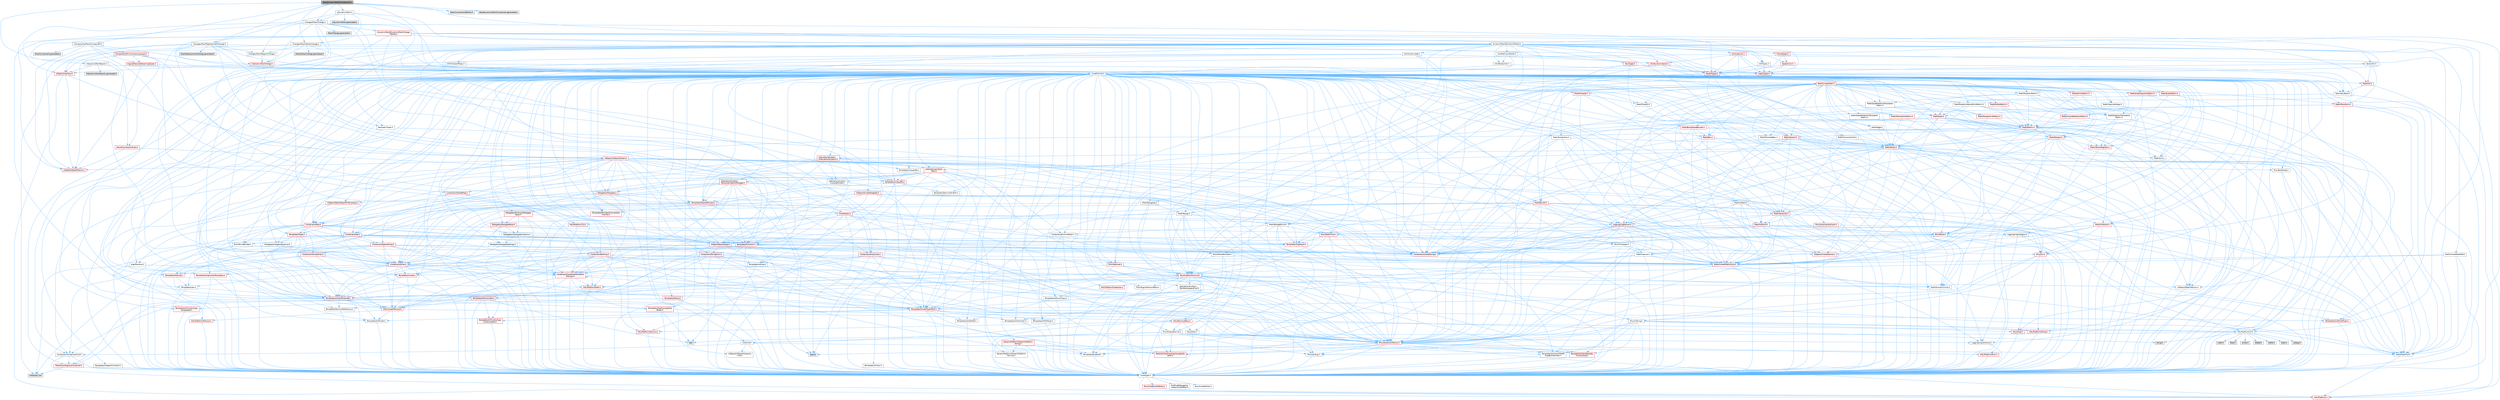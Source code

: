 digraph "BaseDynamicMeshComponent.h"
{
 // INTERACTIVE_SVG=YES
 // LATEX_PDF_SIZE
  bgcolor="transparent";
  edge [fontname=Helvetica,fontsize=10,labelfontname=Helvetica,labelfontsize=10];
  node [fontname=Helvetica,fontsize=10,shape=box,height=0.2,width=0.4];
  Node1 [id="Node000001",label="BaseDynamicMeshComponent.h",height=0.2,width=0.4,color="gray40", fillcolor="grey60", style="filled", fontcolor="black",tooltip=" "];
  Node1 -> Node2 [id="edge1_Node000001_Node000002",color="steelblue1",style="solid",tooltip=" "];
  Node2 [id="Node000002",label="CoreMinimal.h",height=0.2,width=0.4,color="grey40", fillcolor="white", style="filled",URL="$d7/d67/CoreMinimal_8h.html",tooltip=" "];
  Node2 -> Node3 [id="edge2_Node000002_Node000003",color="steelblue1",style="solid",tooltip=" "];
  Node3 [id="Node000003",label="CoreTypes.h",height=0.2,width=0.4,color="grey40", fillcolor="white", style="filled",URL="$dc/dec/CoreTypes_8h.html",tooltip=" "];
  Node3 -> Node4 [id="edge3_Node000003_Node000004",color="steelblue1",style="solid",tooltip=" "];
  Node4 [id="Node000004",label="HAL/Platform.h",height=0.2,width=0.4,color="red", fillcolor="#FFF0F0", style="filled",URL="$d9/dd0/Platform_8h.html",tooltip=" "];
  Node3 -> Node14 [id="edge4_Node000003_Node000014",color="steelblue1",style="solid",tooltip=" "];
  Node14 [id="Node000014",label="ProfilingDebugging\l/UMemoryDefines.h",height=0.2,width=0.4,color="grey40", fillcolor="white", style="filled",URL="$d2/da2/UMemoryDefines_8h.html",tooltip=" "];
  Node3 -> Node15 [id="edge5_Node000003_Node000015",color="steelblue1",style="solid",tooltip=" "];
  Node15 [id="Node000015",label="Misc/CoreMiscDefines.h",height=0.2,width=0.4,color="red", fillcolor="#FFF0F0", style="filled",URL="$da/d38/CoreMiscDefines_8h.html",tooltip=" "];
  Node15 -> Node4 [id="edge6_Node000015_Node000004",color="steelblue1",style="solid",tooltip=" "];
  Node3 -> Node16 [id="edge7_Node000003_Node000016",color="steelblue1",style="solid",tooltip=" "];
  Node16 [id="Node000016",label="Misc/CoreDefines.h",height=0.2,width=0.4,color="grey40", fillcolor="white", style="filled",URL="$d3/dd2/CoreDefines_8h.html",tooltip=" "];
  Node2 -> Node17 [id="edge8_Node000002_Node000017",color="steelblue1",style="solid",tooltip=" "];
  Node17 [id="Node000017",label="CoreFwd.h",height=0.2,width=0.4,color="grey40", fillcolor="white", style="filled",URL="$d1/d1e/CoreFwd_8h.html",tooltip=" "];
  Node17 -> Node3 [id="edge9_Node000017_Node000003",color="steelblue1",style="solid",tooltip=" "];
  Node17 -> Node18 [id="edge10_Node000017_Node000018",color="steelblue1",style="solid",tooltip=" "];
  Node18 [id="Node000018",label="Containers/ContainersFwd.h",height=0.2,width=0.4,color="grey40", fillcolor="white", style="filled",URL="$d4/d0a/ContainersFwd_8h.html",tooltip=" "];
  Node18 -> Node4 [id="edge11_Node000018_Node000004",color="steelblue1",style="solid",tooltip=" "];
  Node18 -> Node3 [id="edge12_Node000018_Node000003",color="steelblue1",style="solid",tooltip=" "];
  Node18 -> Node19 [id="edge13_Node000018_Node000019",color="steelblue1",style="solid",tooltip=" "];
  Node19 [id="Node000019",label="Traits/IsContiguousContainer.h",height=0.2,width=0.4,color="red", fillcolor="#FFF0F0", style="filled",URL="$d5/d3c/IsContiguousContainer_8h.html",tooltip=" "];
  Node19 -> Node3 [id="edge14_Node000019_Node000003",color="steelblue1",style="solid",tooltip=" "];
  Node19 -> Node21 [id="edge15_Node000019_Node000021",color="steelblue1",style="solid",tooltip=" "];
  Node21 [id="Node000021",label="initializer_list",height=0.2,width=0.4,color="grey60", fillcolor="#E0E0E0", style="filled",tooltip=" "];
  Node17 -> Node22 [id="edge16_Node000017_Node000022",color="steelblue1",style="solid",tooltip=" "];
  Node22 [id="Node000022",label="Math/MathFwd.h",height=0.2,width=0.4,color="grey40", fillcolor="white", style="filled",URL="$d2/d10/MathFwd_8h.html",tooltip=" "];
  Node22 -> Node4 [id="edge17_Node000022_Node000004",color="steelblue1",style="solid",tooltip=" "];
  Node17 -> Node23 [id="edge18_Node000017_Node000023",color="steelblue1",style="solid",tooltip=" "];
  Node23 [id="Node000023",label="UObject/UObjectHierarchy\lFwd.h",height=0.2,width=0.4,color="grey40", fillcolor="white", style="filled",URL="$d3/d13/UObjectHierarchyFwd_8h.html",tooltip=" "];
  Node2 -> Node23 [id="edge19_Node000002_Node000023",color="steelblue1",style="solid",tooltip=" "];
  Node2 -> Node18 [id="edge20_Node000002_Node000018",color="steelblue1",style="solid",tooltip=" "];
  Node2 -> Node24 [id="edge21_Node000002_Node000024",color="steelblue1",style="solid",tooltip=" "];
  Node24 [id="Node000024",label="Misc/VarArgs.h",height=0.2,width=0.4,color="grey40", fillcolor="white", style="filled",URL="$d5/d6f/VarArgs_8h.html",tooltip=" "];
  Node24 -> Node3 [id="edge22_Node000024_Node000003",color="steelblue1",style="solid",tooltip=" "];
  Node2 -> Node25 [id="edge23_Node000002_Node000025",color="steelblue1",style="solid",tooltip=" "];
  Node25 [id="Node000025",label="Logging/LogVerbosity.h",height=0.2,width=0.4,color="grey40", fillcolor="white", style="filled",URL="$d2/d8f/LogVerbosity_8h.html",tooltip=" "];
  Node25 -> Node3 [id="edge24_Node000025_Node000003",color="steelblue1",style="solid",tooltip=" "];
  Node2 -> Node26 [id="edge25_Node000002_Node000026",color="steelblue1",style="solid",tooltip=" "];
  Node26 [id="Node000026",label="Misc/OutputDevice.h",height=0.2,width=0.4,color="grey40", fillcolor="white", style="filled",URL="$d7/d32/OutputDevice_8h.html",tooltip=" "];
  Node26 -> Node17 [id="edge26_Node000026_Node000017",color="steelblue1",style="solid",tooltip=" "];
  Node26 -> Node3 [id="edge27_Node000026_Node000003",color="steelblue1",style="solid",tooltip=" "];
  Node26 -> Node25 [id="edge28_Node000026_Node000025",color="steelblue1",style="solid",tooltip=" "];
  Node26 -> Node24 [id="edge29_Node000026_Node000024",color="steelblue1",style="solid",tooltip=" "];
  Node26 -> Node27 [id="edge30_Node000026_Node000027",color="steelblue1",style="solid",tooltip=" "];
  Node27 [id="Node000027",label="Templates/IsArrayOrRefOf\lTypeByPredicate.h",height=0.2,width=0.4,color="grey40", fillcolor="white", style="filled",URL="$d6/da1/IsArrayOrRefOfTypeByPredicate_8h.html",tooltip=" "];
  Node27 -> Node3 [id="edge31_Node000027_Node000003",color="steelblue1",style="solid",tooltip=" "];
  Node26 -> Node28 [id="edge32_Node000026_Node000028",color="steelblue1",style="solid",tooltip=" "];
  Node28 [id="Node000028",label="Templates/IsValidVariadic\lFunctionArg.h",height=0.2,width=0.4,color="red", fillcolor="#FFF0F0", style="filled",URL="$d0/dc8/IsValidVariadicFunctionArg_8h.html",tooltip=" "];
  Node28 -> Node3 [id="edge33_Node000028_Node000003",color="steelblue1",style="solid",tooltip=" "];
  Node26 -> Node30 [id="edge34_Node000026_Node000030",color="steelblue1",style="solid",tooltip=" "];
  Node30 [id="Node000030",label="Traits/IsCharEncodingCompatible\lWith.h",height=0.2,width=0.4,color="red", fillcolor="#FFF0F0", style="filled",URL="$df/dd1/IsCharEncodingCompatibleWith_8h.html",tooltip=" "];
  Node2 -> Node32 [id="edge35_Node000002_Node000032",color="steelblue1",style="solid",tooltip=" "];
  Node32 [id="Node000032",label="HAL/PlatformCrt.h",height=0.2,width=0.4,color="grey40", fillcolor="white", style="filled",URL="$d8/d75/PlatformCrt_8h.html",tooltip=" "];
  Node32 -> Node33 [id="edge36_Node000032_Node000033",color="steelblue1",style="solid",tooltip=" "];
  Node33 [id="Node000033",label="new",height=0.2,width=0.4,color="grey60", fillcolor="#E0E0E0", style="filled",tooltip=" "];
  Node32 -> Node34 [id="edge37_Node000032_Node000034",color="steelblue1",style="solid",tooltip=" "];
  Node34 [id="Node000034",label="wchar.h",height=0.2,width=0.4,color="grey60", fillcolor="#E0E0E0", style="filled",tooltip=" "];
  Node32 -> Node35 [id="edge38_Node000032_Node000035",color="steelblue1",style="solid",tooltip=" "];
  Node35 [id="Node000035",label="stddef.h",height=0.2,width=0.4,color="grey60", fillcolor="#E0E0E0", style="filled",tooltip=" "];
  Node32 -> Node36 [id="edge39_Node000032_Node000036",color="steelblue1",style="solid",tooltip=" "];
  Node36 [id="Node000036",label="stdlib.h",height=0.2,width=0.4,color="grey60", fillcolor="#E0E0E0", style="filled",tooltip=" "];
  Node32 -> Node37 [id="edge40_Node000032_Node000037",color="steelblue1",style="solid",tooltip=" "];
  Node37 [id="Node000037",label="stdio.h",height=0.2,width=0.4,color="grey60", fillcolor="#E0E0E0", style="filled",tooltip=" "];
  Node32 -> Node38 [id="edge41_Node000032_Node000038",color="steelblue1",style="solid",tooltip=" "];
  Node38 [id="Node000038",label="stdarg.h",height=0.2,width=0.4,color="grey60", fillcolor="#E0E0E0", style="filled",tooltip=" "];
  Node32 -> Node39 [id="edge42_Node000032_Node000039",color="steelblue1",style="solid",tooltip=" "];
  Node39 [id="Node000039",label="math.h",height=0.2,width=0.4,color="grey60", fillcolor="#E0E0E0", style="filled",tooltip=" "];
  Node32 -> Node40 [id="edge43_Node000032_Node000040",color="steelblue1",style="solid",tooltip=" "];
  Node40 [id="Node000040",label="float.h",height=0.2,width=0.4,color="grey60", fillcolor="#E0E0E0", style="filled",tooltip=" "];
  Node32 -> Node41 [id="edge44_Node000032_Node000041",color="steelblue1",style="solid",tooltip=" "];
  Node41 [id="Node000041",label="string.h",height=0.2,width=0.4,color="grey60", fillcolor="#E0E0E0", style="filled",tooltip=" "];
  Node2 -> Node42 [id="edge45_Node000002_Node000042",color="steelblue1",style="solid",tooltip=" "];
  Node42 [id="Node000042",label="HAL/PlatformMisc.h",height=0.2,width=0.4,color="red", fillcolor="#FFF0F0", style="filled",URL="$d0/df5/PlatformMisc_8h.html",tooltip=" "];
  Node42 -> Node3 [id="edge46_Node000042_Node000003",color="steelblue1",style="solid",tooltip=" "];
  Node2 -> Node61 [id="edge47_Node000002_Node000061",color="steelblue1",style="solid",tooltip=" "];
  Node61 [id="Node000061",label="Misc/AssertionMacros.h",height=0.2,width=0.4,color="red", fillcolor="#FFF0F0", style="filled",URL="$d0/dfa/AssertionMacros_8h.html",tooltip=" "];
  Node61 -> Node3 [id="edge48_Node000061_Node000003",color="steelblue1",style="solid",tooltip=" "];
  Node61 -> Node4 [id="edge49_Node000061_Node000004",color="steelblue1",style="solid",tooltip=" "];
  Node61 -> Node42 [id="edge50_Node000061_Node000042",color="steelblue1",style="solid",tooltip=" "];
  Node61 -> Node62 [id="edge51_Node000061_Node000062",color="steelblue1",style="solid",tooltip=" "];
  Node62 [id="Node000062",label="Templates/EnableIf.h",height=0.2,width=0.4,color="grey40", fillcolor="white", style="filled",URL="$d7/d60/EnableIf_8h.html",tooltip=" "];
  Node62 -> Node3 [id="edge52_Node000062_Node000003",color="steelblue1",style="solid",tooltip=" "];
  Node61 -> Node27 [id="edge53_Node000061_Node000027",color="steelblue1",style="solid",tooltip=" "];
  Node61 -> Node28 [id="edge54_Node000061_Node000028",color="steelblue1",style="solid",tooltip=" "];
  Node61 -> Node30 [id="edge55_Node000061_Node000030",color="steelblue1",style="solid",tooltip=" "];
  Node61 -> Node24 [id="edge56_Node000061_Node000024",color="steelblue1",style="solid",tooltip=" "];
  Node61 -> Node69 [id="edge57_Node000061_Node000069",color="steelblue1",style="solid",tooltip=" "];
  Node69 [id="Node000069",label="atomic",height=0.2,width=0.4,color="grey60", fillcolor="#E0E0E0", style="filled",tooltip=" "];
  Node2 -> Node70 [id="edge58_Node000002_Node000070",color="steelblue1",style="solid",tooltip=" "];
  Node70 [id="Node000070",label="Templates/IsPointer.h",height=0.2,width=0.4,color="grey40", fillcolor="white", style="filled",URL="$d7/d05/IsPointer_8h.html",tooltip=" "];
  Node70 -> Node3 [id="edge59_Node000070_Node000003",color="steelblue1",style="solid",tooltip=" "];
  Node2 -> Node71 [id="edge60_Node000002_Node000071",color="steelblue1",style="solid",tooltip=" "];
  Node71 [id="Node000071",label="HAL/PlatformMemory.h",height=0.2,width=0.4,color="red", fillcolor="#FFF0F0", style="filled",URL="$de/d68/PlatformMemory_8h.html",tooltip=" "];
  Node71 -> Node3 [id="edge61_Node000071_Node000003",color="steelblue1",style="solid",tooltip=" "];
  Node2 -> Node54 [id="edge62_Node000002_Node000054",color="steelblue1",style="solid",tooltip=" "];
  Node54 [id="Node000054",label="HAL/PlatformAtomics.h",height=0.2,width=0.4,color="red", fillcolor="#FFF0F0", style="filled",URL="$d3/d36/PlatformAtomics_8h.html",tooltip=" "];
  Node54 -> Node3 [id="edge63_Node000054_Node000003",color="steelblue1",style="solid",tooltip=" "];
  Node2 -> Node76 [id="edge64_Node000002_Node000076",color="steelblue1",style="solid",tooltip=" "];
  Node76 [id="Node000076",label="Misc/Exec.h",height=0.2,width=0.4,color="grey40", fillcolor="white", style="filled",URL="$de/ddb/Exec_8h.html",tooltip=" "];
  Node76 -> Node3 [id="edge65_Node000076_Node000003",color="steelblue1",style="solid",tooltip=" "];
  Node76 -> Node61 [id="edge66_Node000076_Node000061",color="steelblue1",style="solid",tooltip=" "];
  Node2 -> Node77 [id="edge67_Node000002_Node000077",color="steelblue1",style="solid",tooltip=" "];
  Node77 [id="Node000077",label="HAL/MemoryBase.h",height=0.2,width=0.4,color="red", fillcolor="#FFF0F0", style="filled",URL="$d6/d9f/MemoryBase_8h.html",tooltip=" "];
  Node77 -> Node3 [id="edge68_Node000077_Node000003",color="steelblue1",style="solid",tooltip=" "];
  Node77 -> Node54 [id="edge69_Node000077_Node000054",color="steelblue1",style="solid",tooltip=" "];
  Node77 -> Node32 [id="edge70_Node000077_Node000032",color="steelblue1",style="solid",tooltip=" "];
  Node77 -> Node76 [id="edge71_Node000077_Node000076",color="steelblue1",style="solid",tooltip=" "];
  Node77 -> Node26 [id="edge72_Node000077_Node000026",color="steelblue1",style="solid",tooltip=" "];
  Node2 -> Node87 [id="edge73_Node000002_Node000087",color="steelblue1",style="solid",tooltip=" "];
  Node87 [id="Node000087",label="HAL/UnrealMemory.h",height=0.2,width=0.4,color="red", fillcolor="#FFF0F0", style="filled",URL="$d9/d96/UnrealMemory_8h.html",tooltip=" "];
  Node87 -> Node3 [id="edge74_Node000087_Node000003",color="steelblue1",style="solid",tooltip=" "];
  Node87 -> Node77 [id="edge75_Node000087_Node000077",color="steelblue1",style="solid",tooltip=" "];
  Node87 -> Node71 [id="edge76_Node000087_Node000071",color="steelblue1",style="solid",tooltip=" "];
  Node87 -> Node70 [id="edge77_Node000087_Node000070",color="steelblue1",style="solid",tooltip=" "];
  Node2 -> Node89 [id="edge78_Node000002_Node000089",color="steelblue1",style="solid",tooltip=" "];
  Node89 [id="Node000089",label="Templates/IsArithmetic.h",height=0.2,width=0.4,color="grey40", fillcolor="white", style="filled",URL="$d2/d5d/IsArithmetic_8h.html",tooltip=" "];
  Node89 -> Node3 [id="edge79_Node000089_Node000003",color="steelblue1",style="solid",tooltip=" "];
  Node2 -> Node83 [id="edge80_Node000002_Node000083",color="steelblue1",style="solid",tooltip=" "];
  Node83 [id="Node000083",label="Templates/AndOrNot.h",height=0.2,width=0.4,color="grey40", fillcolor="white", style="filled",URL="$db/d0a/AndOrNot_8h.html",tooltip=" "];
  Node83 -> Node3 [id="edge81_Node000083_Node000003",color="steelblue1",style="solid",tooltip=" "];
  Node2 -> Node90 [id="edge82_Node000002_Node000090",color="steelblue1",style="solid",tooltip=" "];
  Node90 [id="Node000090",label="Templates/IsPODType.h",height=0.2,width=0.4,color="grey40", fillcolor="white", style="filled",URL="$d7/db1/IsPODType_8h.html",tooltip=" "];
  Node90 -> Node3 [id="edge83_Node000090_Node000003",color="steelblue1",style="solid",tooltip=" "];
  Node2 -> Node91 [id="edge84_Node000002_Node000091",color="steelblue1",style="solid",tooltip=" "];
  Node91 [id="Node000091",label="Templates/IsUECoreType.h",height=0.2,width=0.4,color="red", fillcolor="#FFF0F0", style="filled",URL="$d1/db8/IsUECoreType_8h.html",tooltip=" "];
  Node91 -> Node3 [id="edge85_Node000091_Node000003",color="steelblue1",style="solid",tooltip=" "];
  Node2 -> Node84 [id="edge86_Node000002_Node000084",color="steelblue1",style="solid",tooltip=" "];
  Node84 [id="Node000084",label="Templates/IsTriviallyCopy\lConstructible.h",height=0.2,width=0.4,color="red", fillcolor="#FFF0F0", style="filled",URL="$d3/d78/IsTriviallyCopyConstructible_8h.html",tooltip=" "];
  Node84 -> Node3 [id="edge87_Node000084_Node000003",color="steelblue1",style="solid",tooltip=" "];
  Node2 -> Node92 [id="edge88_Node000002_Node000092",color="steelblue1",style="solid",tooltip=" "];
  Node92 [id="Node000092",label="Templates/UnrealTypeTraits.h",height=0.2,width=0.4,color="red", fillcolor="#FFF0F0", style="filled",URL="$d2/d2d/UnrealTypeTraits_8h.html",tooltip=" "];
  Node92 -> Node3 [id="edge89_Node000092_Node000003",color="steelblue1",style="solid",tooltip=" "];
  Node92 -> Node70 [id="edge90_Node000092_Node000070",color="steelblue1",style="solid",tooltip=" "];
  Node92 -> Node61 [id="edge91_Node000092_Node000061",color="steelblue1",style="solid",tooltip=" "];
  Node92 -> Node83 [id="edge92_Node000092_Node000083",color="steelblue1",style="solid",tooltip=" "];
  Node92 -> Node62 [id="edge93_Node000092_Node000062",color="steelblue1",style="solid",tooltip=" "];
  Node92 -> Node89 [id="edge94_Node000092_Node000089",color="steelblue1",style="solid",tooltip=" "];
  Node92 -> Node90 [id="edge95_Node000092_Node000090",color="steelblue1",style="solid",tooltip=" "];
  Node92 -> Node91 [id="edge96_Node000092_Node000091",color="steelblue1",style="solid",tooltip=" "];
  Node92 -> Node84 [id="edge97_Node000092_Node000084",color="steelblue1",style="solid",tooltip=" "];
  Node2 -> Node62 [id="edge98_Node000002_Node000062",color="steelblue1",style="solid",tooltip=" "];
  Node2 -> Node94 [id="edge99_Node000002_Node000094",color="steelblue1",style="solid",tooltip=" "];
  Node94 [id="Node000094",label="Templates/RemoveReference.h",height=0.2,width=0.4,color="grey40", fillcolor="white", style="filled",URL="$da/dbe/RemoveReference_8h.html",tooltip=" "];
  Node94 -> Node3 [id="edge100_Node000094_Node000003",color="steelblue1",style="solid",tooltip=" "];
  Node2 -> Node95 [id="edge101_Node000002_Node000095",color="steelblue1",style="solid",tooltip=" "];
  Node95 [id="Node000095",label="Templates/IntegralConstant.h",height=0.2,width=0.4,color="grey40", fillcolor="white", style="filled",URL="$db/d1b/IntegralConstant_8h.html",tooltip=" "];
  Node95 -> Node3 [id="edge102_Node000095_Node000003",color="steelblue1",style="solid",tooltip=" "];
  Node2 -> Node96 [id="edge103_Node000002_Node000096",color="steelblue1",style="solid",tooltip=" "];
  Node96 [id="Node000096",label="Templates/IsClass.h",height=0.2,width=0.4,color="grey40", fillcolor="white", style="filled",URL="$db/dcb/IsClass_8h.html",tooltip=" "];
  Node96 -> Node3 [id="edge104_Node000096_Node000003",color="steelblue1",style="solid",tooltip=" "];
  Node2 -> Node97 [id="edge105_Node000002_Node000097",color="steelblue1",style="solid",tooltip=" "];
  Node97 [id="Node000097",label="Templates/TypeCompatible\lBytes.h",height=0.2,width=0.4,color="red", fillcolor="#FFF0F0", style="filled",URL="$df/d0a/TypeCompatibleBytes_8h.html",tooltip=" "];
  Node97 -> Node3 [id="edge106_Node000097_Node000003",color="steelblue1",style="solid",tooltip=" "];
  Node97 -> Node41 [id="edge107_Node000097_Node000041",color="steelblue1",style="solid",tooltip=" "];
  Node97 -> Node33 [id="edge108_Node000097_Node000033",color="steelblue1",style="solid",tooltip=" "];
  Node2 -> Node19 [id="edge109_Node000002_Node000019",color="steelblue1",style="solid",tooltip=" "];
  Node2 -> Node98 [id="edge110_Node000002_Node000098",color="steelblue1",style="solid",tooltip=" "];
  Node98 [id="Node000098",label="Templates/UnrealTemplate.h",height=0.2,width=0.4,color="red", fillcolor="#FFF0F0", style="filled",URL="$d4/d24/UnrealTemplate_8h.html",tooltip=" "];
  Node98 -> Node3 [id="edge111_Node000098_Node000003",color="steelblue1",style="solid",tooltip=" "];
  Node98 -> Node70 [id="edge112_Node000098_Node000070",color="steelblue1",style="solid",tooltip=" "];
  Node98 -> Node87 [id="edge113_Node000098_Node000087",color="steelblue1",style="solid",tooltip=" "];
  Node98 -> Node92 [id="edge114_Node000098_Node000092",color="steelblue1",style="solid",tooltip=" "];
  Node98 -> Node94 [id="edge115_Node000098_Node000094",color="steelblue1",style="solid",tooltip=" "];
  Node98 -> Node97 [id="edge116_Node000098_Node000097",color="steelblue1",style="solid",tooltip=" "];
  Node98 -> Node19 [id="edge117_Node000098_Node000019",color="steelblue1",style="solid",tooltip=" "];
  Node2 -> Node47 [id="edge118_Node000002_Node000047",color="steelblue1",style="solid",tooltip=" "];
  Node47 [id="Node000047",label="Math/NumericLimits.h",height=0.2,width=0.4,color="grey40", fillcolor="white", style="filled",URL="$df/d1b/NumericLimits_8h.html",tooltip=" "];
  Node47 -> Node3 [id="edge119_Node000047_Node000003",color="steelblue1",style="solid",tooltip=" "];
  Node2 -> Node102 [id="edge120_Node000002_Node000102",color="steelblue1",style="solid",tooltip=" "];
  Node102 [id="Node000102",label="HAL/PlatformMath.h",height=0.2,width=0.4,color="red", fillcolor="#FFF0F0", style="filled",URL="$dc/d53/PlatformMath_8h.html",tooltip=" "];
  Node102 -> Node3 [id="edge121_Node000102_Node000003",color="steelblue1",style="solid",tooltip=" "];
  Node2 -> Node85 [id="edge122_Node000002_Node000085",color="steelblue1",style="solid",tooltip=" "];
  Node85 [id="Node000085",label="Templates/IsTriviallyCopy\lAssignable.h",height=0.2,width=0.4,color="red", fillcolor="#FFF0F0", style="filled",URL="$d2/df2/IsTriviallyCopyAssignable_8h.html",tooltip=" "];
  Node85 -> Node3 [id="edge123_Node000085_Node000003",color="steelblue1",style="solid",tooltip=" "];
  Node2 -> Node110 [id="edge124_Node000002_Node000110",color="steelblue1",style="solid",tooltip=" "];
  Node110 [id="Node000110",label="Templates/MemoryOps.h",height=0.2,width=0.4,color="red", fillcolor="#FFF0F0", style="filled",URL="$db/dea/MemoryOps_8h.html",tooltip=" "];
  Node110 -> Node3 [id="edge125_Node000110_Node000003",color="steelblue1",style="solid",tooltip=" "];
  Node110 -> Node87 [id="edge126_Node000110_Node000087",color="steelblue1",style="solid",tooltip=" "];
  Node110 -> Node85 [id="edge127_Node000110_Node000085",color="steelblue1",style="solid",tooltip=" "];
  Node110 -> Node84 [id="edge128_Node000110_Node000084",color="steelblue1",style="solid",tooltip=" "];
  Node110 -> Node92 [id="edge129_Node000110_Node000092",color="steelblue1",style="solid",tooltip=" "];
  Node110 -> Node33 [id="edge130_Node000110_Node000033",color="steelblue1",style="solid",tooltip=" "];
  Node2 -> Node111 [id="edge131_Node000002_Node000111",color="steelblue1",style="solid",tooltip=" "];
  Node111 [id="Node000111",label="Containers/ContainerAllocation\lPolicies.h",height=0.2,width=0.4,color="red", fillcolor="#FFF0F0", style="filled",URL="$d7/dff/ContainerAllocationPolicies_8h.html",tooltip=" "];
  Node111 -> Node3 [id="edge132_Node000111_Node000003",color="steelblue1",style="solid",tooltip=" "];
  Node111 -> Node111 [id="edge133_Node000111_Node000111",color="steelblue1",style="solid",tooltip=" "];
  Node111 -> Node102 [id="edge134_Node000111_Node000102",color="steelblue1",style="solid",tooltip=" "];
  Node111 -> Node87 [id="edge135_Node000111_Node000087",color="steelblue1",style="solid",tooltip=" "];
  Node111 -> Node47 [id="edge136_Node000111_Node000047",color="steelblue1",style="solid",tooltip=" "];
  Node111 -> Node61 [id="edge137_Node000111_Node000061",color="steelblue1",style="solid",tooltip=" "];
  Node111 -> Node110 [id="edge138_Node000111_Node000110",color="steelblue1",style="solid",tooltip=" "];
  Node111 -> Node97 [id="edge139_Node000111_Node000097",color="steelblue1",style="solid",tooltip=" "];
  Node2 -> Node114 [id="edge140_Node000002_Node000114",color="steelblue1",style="solid",tooltip=" "];
  Node114 [id="Node000114",label="Templates/IsEnumClass.h",height=0.2,width=0.4,color="grey40", fillcolor="white", style="filled",URL="$d7/d15/IsEnumClass_8h.html",tooltip=" "];
  Node114 -> Node3 [id="edge141_Node000114_Node000003",color="steelblue1",style="solid",tooltip=" "];
  Node114 -> Node83 [id="edge142_Node000114_Node000083",color="steelblue1",style="solid",tooltip=" "];
  Node2 -> Node115 [id="edge143_Node000002_Node000115",color="steelblue1",style="solid",tooltip=" "];
  Node115 [id="Node000115",label="HAL/PlatformProperties.h",height=0.2,width=0.4,color="red", fillcolor="#FFF0F0", style="filled",URL="$d9/db0/PlatformProperties_8h.html",tooltip=" "];
  Node115 -> Node3 [id="edge144_Node000115_Node000003",color="steelblue1",style="solid",tooltip=" "];
  Node2 -> Node118 [id="edge145_Node000002_Node000118",color="steelblue1",style="solid",tooltip=" "];
  Node118 [id="Node000118",label="Misc/EngineVersionBase.h",height=0.2,width=0.4,color="grey40", fillcolor="white", style="filled",URL="$d5/d2b/EngineVersionBase_8h.html",tooltip=" "];
  Node118 -> Node3 [id="edge146_Node000118_Node000003",color="steelblue1",style="solid",tooltip=" "];
  Node2 -> Node119 [id="edge147_Node000002_Node000119",color="steelblue1",style="solid",tooltip=" "];
  Node119 [id="Node000119",label="Internationalization\l/TextNamespaceFwd.h",height=0.2,width=0.4,color="grey40", fillcolor="white", style="filled",URL="$d8/d97/TextNamespaceFwd_8h.html",tooltip=" "];
  Node119 -> Node3 [id="edge148_Node000119_Node000003",color="steelblue1",style="solid",tooltip=" "];
  Node2 -> Node120 [id="edge149_Node000002_Node000120",color="steelblue1",style="solid",tooltip=" "];
  Node120 [id="Node000120",label="Serialization/Archive.h",height=0.2,width=0.4,color="red", fillcolor="#FFF0F0", style="filled",URL="$d7/d3b/Archive_8h.html",tooltip=" "];
  Node120 -> Node17 [id="edge150_Node000120_Node000017",color="steelblue1",style="solid",tooltip=" "];
  Node120 -> Node3 [id="edge151_Node000120_Node000003",color="steelblue1",style="solid",tooltip=" "];
  Node120 -> Node115 [id="edge152_Node000120_Node000115",color="steelblue1",style="solid",tooltip=" "];
  Node120 -> Node119 [id="edge153_Node000120_Node000119",color="steelblue1",style="solid",tooltip=" "];
  Node120 -> Node22 [id="edge154_Node000120_Node000022",color="steelblue1",style="solid",tooltip=" "];
  Node120 -> Node61 [id="edge155_Node000120_Node000061",color="steelblue1",style="solid",tooltip=" "];
  Node120 -> Node118 [id="edge156_Node000120_Node000118",color="steelblue1",style="solid",tooltip=" "];
  Node120 -> Node24 [id="edge157_Node000120_Node000024",color="steelblue1",style="solid",tooltip=" "];
  Node120 -> Node62 [id="edge158_Node000120_Node000062",color="steelblue1",style="solid",tooltip=" "];
  Node120 -> Node27 [id="edge159_Node000120_Node000027",color="steelblue1",style="solid",tooltip=" "];
  Node120 -> Node114 [id="edge160_Node000120_Node000114",color="steelblue1",style="solid",tooltip=" "];
  Node120 -> Node28 [id="edge161_Node000120_Node000028",color="steelblue1",style="solid",tooltip=" "];
  Node120 -> Node98 [id="edge162_Node000120_Node000098",color="steelblue1",style="solid",tooltip=" "];
  Node120 -> Node30 [id="edge163_Node000120_Node000030",color="steelblue1",style="solid",tooltip=" "];
  Node120 -> Node123 [id="edge164_Node000120_Node000123",color="steelblue1",style="solid",tooltip=" "];
  Node123 [id="Node000123",label="UObject/ObjectVersion.h",height=0.2,width=0.4,color="grey40", fillcolor="white", style="filled",URL="$da/d63/ObjectVersion_8h.html",tooltip=" "];
  Node123 -> Node3 [id="edge165_Node000123_Node000003",color="steelblue1",style="solid",tooltip=" "];
  Node2 -> Node124 [id="edge166_Node000002_Node000124",color="steelblue1",style="solid",tooltip=" "];
  Node124 [id="Node000124",label="Templates/Less.h",height=0.2,width=0.4,color="grey40", fillcolor="white", style="filled",URL="$de/dc8/Less_8h.html",tooltip=" "];
  Node124 -> Node3 [id="edge167_Node000124_Node000003",color="steelblue1",style="solid",tooltip=" "];
  Node124 -> Node98 [id="edge168_Node000124_Node000098",color="steelblue1",style="solid",tooltip=" "];
  Node2 -> Node125 [id="edge169_Node000002_Node000125",color="steelblue1",style="solid",tooltip=" "];
  Node125 [id="Node000125",label="Templates/Sorting.h",height=0.2,width=0.4,color="red", fillcolor="#FFF0F0", style="filled",URL="$d3/d9e/Sorting_8h.html",tooltip=" "];
  Node125 -> Node3 [id="edge170_Node000125_Node000003",color="steelblue1",style="solid",tooltip=" "];
  Node125 -> Node102 [id="edge171_Node000125_Node000102",color="steelblue1",style="solid",tooltip=" "];
  Node125 -> Node124 [id="edge172_Node000125_Node000124",color="steelblue1",style="solid",tooltip=" "];
  Node2 -> Node136 [id="edge173_Node000002_Node000136",color="steelblue1",style="solid",tooltip=" "];
  Node136 [id="Node000136",label="Misc/Char.h",height=0.2,width=0.4,color="red", fillcolor="#FFF0F0", style="filled",URL="$d0/d58/Char_8h.html",tooltip=" "];
  Node136 -> Node3 [id="edge174_Node000136_Node000003",color="steelblue1",style="solid",tooltip=" "];
  Node2 -> Node139 [id="edge175_Node000002_Node000139",color="steelblue1",style="solid",tooltip=" "];
  Node139 [id="Node000139",label="GenericPlatform/GenericPlatform\lStricmp.h",height=0.2,width=0.4,color="grey40", fillcolor="white", style="filled",URL="$d2/d86/GenericPlatformStricmp_8h.html",tooltip=" "];
  Node139 -> Node3 [id="edge176_Node000139_Node000003",color="steelblue1",style="solid",tooltip=" "];
  Node2 -> Node140 [id="edge177_Node000002_Node000140",color="steelblue1",style="solid",tooltip=" "];
  Node140 [id="Node000140",label="GenericPlatform/GenericPlatform\lString.h",height=0.2,width=0.4,color="red", fillcolor="#FFF0F0", style="filled",URL="$dd/d20/GenericPlatformString_8h.html",tooltip=" "];
  Node140 -> Node3 [id="edge178_Node000140_Node000003",color="steelblue1",style="solid",tooltip=" "];
  Node140 -> Node139 [id="edge179_Node000140_Node000139",color="steelblue1",style="solid",tooltip=" "];
  Node140 -> Node62 [id="edge180_Node000140_Node000062",color="steelblue1",style="solid",tooltip=" "];
  Node140 -> Node30 [id="edge181_Node000140_Node000030",color="steelblue1",style="solid",tooltip=" "];
  Node2 -> Node73 [id="edge182_Node000002_Node000073",color="steelblue1",style="solid",tooltip=" "];
  Node73 [id="Node000073",label="HAL/PlatformString.h",height=0.2,width=0.4,color="red", fillcolor="#FFF0F0", style="filled",URL="$db/db5/PlatformString_8h.html",tooltip=" "];
  Node73 -> Node3 [id="edge183_Node000073_Node000003",color="steelblue1",style="solid",tooltip=" "];
  Node2 -> Node143 [id="edge184_Node000002_Node000143",color="steelblue1",style="solid",tooltip=" "];
  Node143 [id="Node000143",label="Misc/CString.h",height=0.2,width=0.4,color="grey40", fillcolor="white", style="filled",URL="$d2/d49/CString_8h.html",tooltip=" "];
  Node143 -> Node3 [id="edge185_Node000143_Node000003",color="steelblue1",style="solid",tooltip=" "];
  Node143 -> Node32 [id="edge186_Node000143_Node000032",color="steelblue1",style="solid",tooltip=" "];
  Node143 -> Node73 [id="edge187_Node000143_Node000073",color="steelblue1",style="solid",tooltip=" "];
  Node143 -> Node61 [id="edge188_Node000143_Node000061",color="steelblue1",style="solid",tooltip=" "];
  Node143 -> Node136 [id="edge189_Node000143_Node000136",color="steelblue1",style="solid",tooltip=" "];
  Node143 -> Node24 [id="edge190_Node000143_Node000024",color="steelblue1",style="solid",tooltip=" "];
  Node143 -> Node27 [id="edge191_Node000143_Node000027",color="steelblue1",style="solid",tooltip=" "];
  Node143 -> Node28 [id="edge192_Node000143_Node000028",color="steelblue1",style="solid",tooltip=" "];
  Node143 -> Node30 [id="edge193_Node000143_Node000030",color="steelblue1",style="solid",tooltip=" "];
  Node2 -> Node144 [id="edge194_Node000002_Node000144",color="steelblue1",style="solid",tooltip=" "];
  Node144 [id="Node000144",label="Misc/Crc.h",height=0.2,width=0.4,color="red", fillcolor="#FFF0F0", style="filled",URL="$d4/dd2/Crc_8h.html",tooltip=" "];
  Node144 -> Node3 [id="edge195_Node000144_Node000003",color="steelblue1",style="solid",tooltip=" "];
  Node144 -> Node73 [id="edge196_Node000144_Node000073",color="steelblue1",style="solid",tooltip=" "];
  Node144 -> Node61 [id="edge197_Node000144_Node000061",color="steelblue1",style="solid",tooltip=" "];
  Node144 -> Node143 [id="edge198_Node000144_Node000143",color="steelblue1",style="solid",tooltip=" "];
  Node144 -> Node136 [id="edge199_Node000144_Node000136",color="steelblue1",style="solid",tooltip=" "];
  Node144 -> Node92 [id="edge200_Node000144_Node000092",color="steelblue1",style="solid",tooltip=" "];
  Node2 -> Node135 [id="edge201_Node000002_Node000135",color="steelblue1",style="solid",tooltip=" "];
  Node135 [id="Node000135",label="Math/UnrealMathUtility.h",height=0.2,width=0.4,color="red", fillcolor="#FFF0F0", style="filled",URL="$db/db8/UnrealMathUtility_8h.html",tooltip=" "];
  Node135 -> Node3 [id="edge202_Node000135_Node000003",color="steelblue1",style="solid",tooltip=" "];
  Node135 -> Node61 [id="edge203_Node000135_Node000061",color="steelblue1",style="solid",tooltip=" "];
  Node135 -> Node102 [id="edge204_Node000135_Node000102",color="steelblue1",style="solid",tooltip=" "];
  Node135 -> Node22 [id="edge205_Node000135_Node000022",color="steelblue1",style="solid",tooltip=" "];
  Node2 -> Node145 [id="edge206_Node000002_Node000145",color="steelblue1",style="solid",tooltip=" "];
  Node145 [id="Node000145",label="Containers/UnrealString.h",height=0.2,width=0.4,color="red", fillcolor="#FFF0F0", style="filled",URL="$d5/dba/UnrealString_8h.html",tooltip=" "];
  Node2 -> Node149 [id="edge207_Node000002_Node000149",color="steelblue1",style="solid",tooltip=" "];
  Node149 [id="Node000149",label="Containers/Array.h",height=0.2,width=0.4,color="red", fillcolor="#FFF0F0", style="filled",URL="$df/dd0/Array_8h.html",tooltip=" "];
  Node149 -> Node3 [id="edge208_Node000149_Node000003",color="steelblue1",style="solid",tooltip=" "];
  Node149 -> Node61 [id="edge209_Node000149_Node000061",color="steelblue1",style="solid",tooltip=" "];
  Node149 -> Node87 [id="edge210_Node000149_Node000087",color="steelblue1",style="solid",tooltip=" "];
  Node149 -> Node92 [id="edge211_Node000149_Node000092",color="steelblue1",style="solid",tooltip=" "];
  Node149 -> Node98 [id="edge212_Node000149_Node000098",color="steelblue1",style="solid",tooltip=" "];
  Node149 -> Node111 [id="edge213_Node000149_Node000111",color="steelblue1",style="solid",tooltip=" "];
  Node149 -> Node120 [id="edge214_Node000149_Node000120",color="steelblue1",style="solid",tooltip=" "];
  Node149 -> Node128 [id="edge215_Node000149_Node000128",color="steelblue1",style="solid",tooltip=" "];
  Node128 [id="Node000128",label="Templates/Invoke.h",height=0.2,width=0.4,color="red", fillcolor="#FFF0F0", style="filled",URL="$d7/deb/Invoke_8h.html",tooltip=" "];
  Node128 -> Node3 [id="edge216_Node000128_Node000003",color="steelblue1",style="solid",tooltip=" "];
  Node128 -> Node98 [id="edge217_Node000128_Node000098",color="steelblue1",style="solid",tooltip=" "];
  Node149 -> Node124 [id="edge218_Node000149_Node000124",color="steelblue1",style="solid",tooltip=" "];
  Node149 -> Node125 [id="edge219_Node000149_Node000125",color="steelblue1",style="solid",tooltip=" "];
  Node149 -> Node172 [id="edge220_Node000149_Node000172",color="steelblue1",style="solid",tooltip=" "];
  Node172 [id="Node000172",label="Templates/AlignmentTemplates.h",height=0.2,width=0.4,color="red", fillcolor="#FFF0F0", style="filled",URL="$dd/d32/AlignmentTemplates_8h.html",tooltip=" "];
  Node172 -> Node3 [id="edge221_Node000172_Node000003",color="steelblue1",style="solid",tooltip=" "];
  Node172 -> Node70 [id="edge222_Node000172_Node000070",color="steelblue1",style="solid",tooltip=" "];
  Node2 -> Node173 [id="edge223_Node000002_Node000173",color="steelblue1",style="solid",tooltip=" "];
  Node173 [id="Node000173",label="Misc/FrameNumber.h",height=0.2,width=0.4,color="grey40", fillcolor="white", style="filled",URL="$dd/dbd/FrameNumber_8h.html",tooltip=" "];
  Node173 -> Node3 [id="edge224_Node000173_Node000003",color="steelblue1",style="solid",tooltip=" "];
  Node173 -> Node47 [id="edge225_Node000173_Node000047",color="steelblue1",style="solid",tooltip=" "];
  Node173 -> Node135 [id="edge226_Node000173_Node000135",color="steelblue1",style="solid",tooltip=" "];
  Node173 -> Node62 [id="edge227_Node000173_Node000062",color="steelblue1",style="solid",tooltip=" "];
  Node173 -> Node92 [id="edge228_Node000173_Node000092",color="steelblue1",style="solid",tooltip=" "];
  Node2 -> Node174 [id="edge229_Node000002_Node000174",color="steelblue1",style="solid",tooltip=" "];
  Node174 [id="Node000174",label="Misc/Timespan.h",height=0.2,width=0.4,color="grey40", fillcolor="white", style="filled",URL="$da/dd9/Timespan_8h.html",tooltip=" "];
  Node174 -> Node3 [id="edge230_Node000174_Node000003",color="steelblue1",style="solid",tooltip=" "];
  Node174 -> Node175 [id="edge231_Node000174_Node000175",color="steelblue1",style="solid",tooltip=" "];
  Node175 [id="Node000175",label="Math/Interval.h",height=0.2,width=0.4,color="grey40", fillcolor="white", style="filled",URL="$d1/d55/Interval_8h.html",tooltip=" "];
  Node175 -> Node3 [id="edge232_Node000175_Node000003",color="steelblue1",style="solid",tooltip=" "];
  Node175 -> Node89 [id="edge233_Node000175_Node000089",color="steelblue1",style="solid",tooltip=" "];
  Node175 -> Node92 [id="edge234_Node000175_Node000092",color="steelblue1",style="solid",tooltip=" "];
  Node175 -> Node47 [id="edge235_Node000175_Node000047",color="steelblue1",style="solid",tooltip=" "];
  Node175 -> Node135 [id="edge236_Node000175_Node000135",color="steelblue1",style="solid",tooltip=" "];
  Node174 -> Node135 [id="edge237_Node000174_Node000135",color="steelblue1",style="solid",tooltip=" "];
  Node174 -> Node61 [id="edge238_Node000174_Node000061",color="steelblue1",style="solid",tooltip=" "];
  Node2 -> Node176 [id="edge239_Node000002_Node000176",color="steelblue1",style="solid",tooltip=" "];
  Node176 [id="Node000176",label="Containers/StringConv.h",height=0.2,width=0.4,color="red", fillcolor="#FFF0F0", style="filled",URL="$d3/ddf/StringConv_8h.html",tooltip=" "];
  Node176 -> Node3 [id="edge240_Node000176_Node000003",color="steelblue1",style="solid",tooltip=" "];
  Node176 -> Node61 [id="edge241_Node000176_Node000061",color="steelblue1",style="solid",tooltip=" "];
  Node176 -> Node111 [id="edge242_Node000176_Node000111",color="steelblue1",style="solid",tooltip=" "];
  Node176 -> Node149 [id="edge243_Node000176_Node000149",color="steelblue1",style="solid",tooltip=" "];
  Node176 -> Node143 [id="edge244_Node000176_Node000143",color="steelblue1",style="solid",tooltip=" "];
  Node176 -> Node177 [id="edge245_Node000176_Node000177",color="steelblue1",style="solid",tooltip=" "];
  Node177 [id="Node000177",label="Templates/IsArray.h",height=0.2,width=0.4,color="grey40", fillcolor="white", style="filled",URL="$d8/d8d/IsArray_8h.html",tooltip=" "];
  Node177 -> Node3 [id="edge246_Node000177_Node000003",color="steelblue1",style="solid",tooltip=" "];
  Node176 -> Node98 [id="edge247_Node000176_Node000098",color="steelblue1",style="solid",tooltip=" "];
  Node176 -> Node92 [id="edge248_Node000176_Node000092",color="steelblue1",style="solid",tooltip=" "];
  Node176 -> Node30 [id="edge249_Node000176_Node000030",color="steelblue1",style="solid",tooltip=" "];
  Node176 -> Node19 [id="edge250_Node000176_Node000019",color="steelblue1",style="solid",tooltip=" "];
  Node2 -> Node178 [id="edge251_Node000002_Node000178",color="steelblue1",style="solid",tooltip=" "];
  Node178 [id="Node000178",label="UObject/UnrealNames.h",height=0.2,width=0.4,color="red", fillcolor="#FFF0F0", style="filled",URL="$d8/db1/UnrealNames_8h.html",tooltip=" "];
  Node178 -> Node3 [id="edge252_Node000178_Node000003",color="steelblue1",style="solid",tooltip=" "];
  Node2 -> Node180 [id="edge253_Node000002_Node000180",color="steelblue1",style="solid",tooltip=" "];
  Node180 [id="Node000180",label="UObject/NameTypes.h",height=0.2,width=0.4,color="red", fillcolor="#FFF0F0", style="filled",URL="$d6/d35/NameTypes_8h.html",tooltip=" "];
  Node180 -> Node3 [id="edge254_Node000180_Node000003",color="steelblue1",style="solid",tooltip=" "];
  Node180 -> Node61 [id="edge255_Node000180_Node000061",color="steelblue1",style="solid",tooltip=" "];
  Node180 -> Node87 [id="edge256_Node000180_Node000087",color="steelblue1",style="solid",tooltip=" "];
  Node180 -> Node92 [id="edge257_Node000180_Node000092",color="steelblue1",style="solid",tooltip=" "];
  Node180 -> Node98 [id="edge258_Node000180_Node000098",color="steelblue1",style="solid",tooltip=" "];
  Node180 -> Node145 [id="edge259_Node000180_Node000145",color="steelblue1",style="solid",tooltip=" "];
  Node180 -> Node176 [id="edge260_Node000180_Node000176",color="steelblue1",style="solid",tooltip=" "];
  Node180 -> Node178 [id="edge261_Node000180_Node000178",color="steelblue1",style="solid",tooltip=" "];
  Node2 -> Node188 [id="edge262_Node000002_Node000188",color="steelblue1",style="solid",tooltip=" "];
  Node188 [id="Node000188",label="Misc/Parse.h",height=0.2,width=0.4,color="red", fillcolor="#FFF0F0", style="filled",URL="$dc/d71/Parse_8h.html",tooltip=" "];
  Node188 -> Node145 [id="edge263_Node000188_Node000145",color="steelblue1",style="solid",tooltip=" "];
  Node188 -> Node3 [id="edge264_Node000188_Node000003",color="steelblue1",style="solid",tooltip=" "];
  Node188 -> Node32 [id="edge265_Node000188_Node000032",color="steelblue1",style="solid",tooltip=" "];
  Node188 -> Node189 [id="edge266_Node000188_Node000189",color="steelblue1",style="solid",tooltip=" "];
  Node189 [id="Node000189",label="Templates/Function.h",height=0.2,width=0.4,color="red", fillcolor="#FFF0F0", style="filled",URL="$df/df5/Function_8h.html",tooltip=" "];
  Node189 -> Node3 [id="edge267_Node000189_Node000003",color="steelblue1",style="solid",tooltip=" "];
  Node189 -> Node61 [id="edge268_Node000189_Node000061",color="steelblue1",style="solid",tooltip=" "];
  Node189 -> Node87 [id="edge269_Node000189_Node000087",color="steelblue1",style="solid",tooltip=" "];
  Node189 -> Node92 [id="edge270_Node000189_Node000092",color="steelblue1",style="solid",tooltip=" "];
  Node189 -> Node128 [id="edge271_Node000189_Node000128",color="steelblue1",style="solid",tooltip=" "];
  Node189 -> Node98 [id="edge272_Node000189_Node000098",color="steelblue1",style="solid",tooltip=" "];
  Node189 -> Node135 [id="edge273_Node000189_Node000135",color="steelblue1",style="solid",tooltip=" "];
  Node189 -> Node33 [id="edge274_Node000189_Node000033",color="steelblue1",style="solid",tooltip=" "];
  Node2 -> Node172 [id="edge275_Node000002_Node000172",color="steelblue1",style="solid",tooltip=" "];
  Node2 -> Node191 [id="edge276_Node000002_Node000191",color="steelblue1",style="solid",tooltip=" "];
  Node191 [id="Node000191",label="Misc/StructBuilder.h",height=0.2,width=0.4,color="grey40", fillcolor="white", style="filled",URL="$d9/db3/StructBuilder_8h.html",tooltip=" "];
  Node191 -> Node3 [id="edge277_Node000191_Node000003",color="steelblue1",style="solid",tooltip=" "];
  Node191 -> Node135 [id="edge278_Node000191_Node000135",color="steelblue1",style="solid",tooltip=" "];
  Node191 -> Node172 [id="edge279_Node000191_Node000172",color="steelblue1",style="solid",tooltip=" "];
  Node2 -> Node104 [id="edge280_Node000002_Node000104",color="steelblue1",style="solid",tooltip=" "];
  Node104 [id="Node000104",label="Templates/Decay.h",height=0.2,width=0.4,color="red", fillcolor="#FFF0F0", style="filled",URL="$dd/d0f/Decay_8h.html",tooltip=" "];
  Node104 -> Node3 [id="edge281_Node000104_Node000003",color="steelblue1",style="solid",tooltip=" "];
  Node104 -> Node94 [id="edge282_Node000104_Node000094",color="steelblue1",style="solid",tooltip=" "];
  Node2 -> Node192 [id="edge283_Node000002_Node000192",color="steelblue1",style="solid",tooltip=" "];
  Node192 [id="Node000192",label="Templates/PointerIsConvertible\lFromTo.h",height=0.2,width=0.4,color="red", fillcolor="#FFF0F0", style="filled",URL="$d6/d65/PointerIsConvertibleFromTo_8h.html",tooltip=" "];
  Node192 -> Node3 [id="edge284_Node000192_Node000003",color="steelblue1",style="solid",tooltip=" "];
  Node2 -> Node128 [id="edge285_Node000002_Node000128",color="steelblue1",style="solid",tooltip=" "];
  Node2 -> Node189 [id="edge286_Node000002_Node000189",color="steelblue1",style="solid",tooltip=" "];
  Node2 -> Node161 [id="edge287_Node000002_Node000161",color="steelblue1",style="solid",tooltip=" "];
  Node161 [id="Node000161",label="Templates/TypeHash.h",height=0.2,width=0.4,color="red", fillcolor="#FFF0F0", style="filled",URL="$d1/d62/TypeHash_8h.html",tooltip=" "];
  Node161 -> Node3 [id="edge288_Node000161_Node000003",color="steelblue1",style="solid",tooltip=" "];
  Node161 -> Node144 [id="edge289_Node000161_Node000144",color="steelblue1",style="solid",tooltip=" "];
  Node2 -> Node193 [id="edge290_Node000002_Node000193",color="steelblue1",style="solid",tooltip=" "];
  Node193 [id="Node000193",label="Containers/ScriptArray.h",height=0.2,width=0.4,color="red", fillcolor="#FFF0F0", style="filled",URL="$dc/daf/ScriptArray_8h.html",tooltip=" "];
  Node193 -> Node3 [id="edge291_Node000193_Node000003",color="steelblue1",style="solid",tooltip=" "];
  Node193 -> Node61 [id="edge292_Node000193_Node000061",color="steelblue1",style="solid",tooltip=" "];
  Node193 -> Node87 [id="edge293_Node000193_Node000087",color="steelblue1",style="solid",tooltip=" "];
  Node193 -> Node111 [id="edge294_Node000193_Node000111",color="steelblue1",style="solid",tooltip=" "];
  Node193 -> Node149 [id="edge295_Node000193_Node000149",color="steelblue1",style="solid",tooltip=" "];
  Node193 -> Node21 [id="edge296_Node000193_Node000021",color="steelblue1",style="solid",tooltip=" "];
  Node2 -> Node194 [id="edge297_Node000002_Node000194",color="steelblue1",style="solid",tooltip=" "];
  Node194 [id="Node000194",label="Containers/BitArray.h",height=0.2,width=0.4,color="red", fillcolor="#FFF0F0", style="filled",URL="$d1/de4/BitArray_8h.html",tooltip=" "];
  Node194 -> Node111 [id="edge298_Node000194_Node000111",color="steelblue1",style="solid",tooltip=" "];
  Node194 -> Node3 [id="edge299_Node000194_Node000003",color="steelblue1",style="solid",tooltip=" "];
  Node194 -> Node54 [id="edge300_Node000194_Node000054",color="steelblue1",style="solid",tooltip=" "];
  Node194 -> Node87 [id="edge301_Node000194_Node000087",color="steelblue1",style="solid",tooltip=" "];
  Node194 -> Node135 [id="edge302_Node000194_Node000135",color="steelblue1",style="solid",tooltip=" "];
  Node194 -> Node61 [id="edge303_Node000194_Node000061",color="steelblue1",style="solid",tooltip=" "];
  Node194 -> Node120 [id="edge304_Node000194_Node000120",color="steelblue1",style="solid",tooltip=" "];
  Node194 -> Node62 [id="edge305_Node000194_Node000062",color="steelblue1",style="solid",tooltip=" "];
  Node194 -> Node128 [id="edge306_Node000194_Node000128",color="steelblue1",style="solid",tooltip=" "];
  Node194 -> Node98 [id="edge307_Node000194_Node000098",color="steelblue1",style="solid",tooltip=" "];
  Node194 -> Node92 [id="edge308_Node000194_Node000092",color="steelblue1",style="solid",tooltip=" "];
  Node2 -> Node195 [id="edge309_Node000002_Node000195",color="steelblue1",style="solid",tooltip=" "];
  Node195 [id="Node000195",label="Containers/SparseArray.h",height=0.2,width=0.4,color="red", fillcolor="#FFF0F0", style="filled",URL="$d5/dbf/SparseArray_8h.html",tooltip=" "];
  Node195 -> Node3 [id="edge310_Node000195_Node000003",color="steelblue1",style="solid",tooltip=" "];
  Node195 -> Node61 [id="edge311_Node000195_Node000061",color="steelblue1",style="solid",tooltip=" "];
  Node195 -> Node87 [id="edge312_Node000195_Node000087",color="steelblue1",style="solid",tooltip=" "];
  Node195 -> Node92 [id="edge313_Node000195_Node000092",color="steelblue1",style="solid",tooltip=" "];
  Node195 -> Node98 [id="edge314_Node000195_Node000098",color="steelblue1",style="solid",tooltip=" "];
  Node195 -> Node111 [id="edge315_Node000195_Node000111",color="steelblue1",style="solid",tooltip=" "];
  Node195 -> Node124 [id="edge316_Node000195_Node000124",color="steelblue1",style="solid",tooltip=" "];
  Node195 -> Node149 [id="edge317_Node000195_Node000149",color="steelblue1",style="solid",tooltip=" "];
  Node195 -> Node135 [id="edge318_Node000195_Node000135",color="steelblue1",style="solid",tooltip=" "];
  Node195 -> Node193 [id="edge319_Node000195_Node000193",color="steelblue1",style="solid",tooltip=" "];
  Node195 -> Node194 [id="edge320_Node000195_Node000194",color="steelblue1",style="solid",tooltip=" "];
  Node195 -> Node145 [id="edge321_Node000195_Node000145",color="steelblue1",style="solid",tooltip=" "];
  Node2 -> Node211 [id="edge322_Node000002_Node000211",color="steelblue1",style="solid",tooltip=" "];
  Node211 [id="Node000211",label="Containers/Set.h",height=0.2,width=0.4,color="red", fillcolor="#FFF0F0", style="filled",URL="$d4/d45/Set_8h.html",tooltip=" "];
  Node211 -> Node111 [id="edge323_Node000211_Node000111",color="steelblue1",style="solid",tooltip=" "];
  Node211 -> Node195 [id="edge324_Node000211_Node000195",color="steelblue1",style="solid",tooltip=" "];
  Node211 -> Node18 [id="edge325_Node000211_Node000018",color="steelblue1",style="solid",tooltip=" "];
  Node211 -> Node135 [id="edge326_Node000211_Node000135",color="steelblue1",style="solid",tooltip=" "];
  Node211 -> Node61 [id="edge327_Node000211_Node000061",color="steelblue1",style="solid",tooltip=" "];
  Node211 -> Node191 [id="edge328_Node000211_Node000191",color="steelblue1",style="solid",tooltip=" "];
  Node211 -> Node189 [id="edge329_Node000211_Node000189",color="steelblue1",style="solid",tooltip=" "];
  Node211 -> Node125 [id="edge330_Node000211_Node000125",color="steelblue1",style="solid",tooltip=" "];
  Node211 -> Node161 [id="edge331_Node000211_Node000161",color="steelblue1",style="solid",tooltip=" "];
  Node211 -> Node98 [id="edge332_Node000211_Node000098",color="steelblue1",style="solid",tooltip=" "];
  Node211 -> Node21 [id="edge333_Node000211_Node000021",color="steelblue1",style="solid",tooltip=" "];
  Node2 -> Node214 [id="edge334_Node000002_Node000214",color="steelblue1",style="solid",tooltip=" "];
  Node214 [id="Node000214",label="Algo/Reverse.h",height=0.2,width=0.4,color="grey40", fillcolor="white", style="filled",URL="$d5/d93/Reverse_8h.html",tooltip=" "];
  Node214 -> Node3 [id="edge335_Node000214_Node000003",color="steelblue1",style="solid",tooltip=" "];
  Node214 -> Node98 [id="edge336_Node000214_Node000098",color="steelblue1",style="solid",tooltip=" "];
  Node2 -> Node215 [id="edge337_Node000002_Node000215",color="steelblue1",style="solid",tooltip=" "];
  Node215 [id="Node000215",label="Containers/Map.h",height=0.2,width=0.4,color="red", fillcolor="#FFF0F0", style="filled",URL="$df/d79/Map_8h.html",tooltip=" "];
  Node215 -> Node3 [id="edge338_Node000215_Node000003",color="steelblue1",style="solid",tooltip=" "];
  Node215 -> Node214 [id="edge339_Node000215_Node000214",color="steelblue1",style="solid",tooltip=" "];
  Node215 -> Node211 [id="edge340_Node000215_Node000211",color="steelblue1",style="solid",tooltip=" "];
  Node215 -> Node145 [id="edge341_Node000215_Node000145",color="steelblue1",style="solid",tooltip=" "];
  Node215 -> Node61 [id="edge342_Node000215_Node000061",color="steelblue1",style="solid",tooltip=" "];
  Node215 -> Node191 [id="edge343_Node000215_Node000191",color="steelblue1",style="solid",tooltip=" "];
  Node215 -> Node189 [id="edge344_Node000215_Node000189",color="steelblue1",style="solid",tooltip=" "];
  Node215 -> Node125 [id="edge345_Node000215_Node000125",color="steelblue1",style="solid",tooltip=" "];
  Node215 -> Node216 [id="edge346_Node000215_Node000216",color="steelblue1",style="solid",tooltip=" "];
  Node216 [id="Node000216",label="Templates/Tuple.h",height=0.2,width=0.4,color="red", fillcolor="#FFF0F0", style="filled",URL="$d2/d4f/Tuple_8h.html",tooltip=" "];
  Node216 -> Node3 [id="edge347_Node000216_Node000003",color="steelblue1",style="solid",tooltip=" "];
  Node216 -> Node98 [id="edge348_Node000216_Node000098",color="steelblue1",style="solid",tooltip=" "];
  Node216 -> Node217 [id="edge349_Node000216_Node000217",color="steelblue1",style="solid",tooltip=" "];
  Node217 [id="Node000217",label="Delegates/IntegerSequence.h",height=0.2,width=0.4,color="grey40", fillcolor="white", style="filled",URL="$d2/dcc/IntegerSequence_8h.html",tooltip=" "];
  Node217 -> Node3 [id="edge350_Node000217_Node000003",color="steelblue1",style="solid",tooltip=" "];
  Node216 -> Node128 [id="edge351_Node000216_Node000128",color="steelblue1",style="solid",tooltip=" "];
  Node216 -> Node161 [id="edge352_Node000216_Node000161",color="steelblue1",style="solid",tooltip=" "];
  Node215 -> Node98 [id="edge353_Node000215_Node000098",color="steelblue1",style="solid",tooltip=" "];
  Node215 -> Node92 [id="edge354_Node000215_Node000092",color="steelblue1",style="solid",tooltip=" "];
  Node2 -> Node219 [id="edge355_Node000002_Node000219",color="steelblue1",style="solid",tooltip=" "];
  Node219 [id="Node000219",label="Math/IntPoint.h",height=0.2,width=0.4,color="red", fillcolor="#FFF0F0", style="filled",URL="$d3/df7/IntPoint_8h.html",tooltip=" "];
  Node219 -> Node3 [id="edge356_Node000219_Node000003",color="steelblue1",style="solid",tooltip=" "];
  Node219 -> Node61 [id="edge357_Node000219_Node000061",color="steelblue1",style="solid",tooltip=" "];
  Node219 -> Node188 [id="edge358_Node000219_Node000188",color="steelblue1",style="solid",tooltip=" "];
  Node219 -> Node22 [id="edge359_Node000219_Node000022",color="steelblue1",style="solid",tooltip=" "];
  Node219 -> Node135 [id="edge360_Node000219_Node000135",color="steelblue1",style="solid",tooltip=" "];
  Node219 -> Node145 [id="edge361_Node000219_Node000145",color="steelblue1",style="solid",tooltip=" "];
  Node219 -> Node161 [id="edge362_Node000219_Node000161",color="steelblue1",style="solid",tooltip=" "];
  Node2 -> Node221 [id="edge363_Node000002_Node000221",color="steelblue1",style="solid",tooltip=" "];
  Node221 [id="Node000221",label="Math/IntVector.h",height=0.2,width=0.4,color="red", fillcolor="#FFF0F0", style="filled",URL="$d7/d44/IntVector_8h.html",tooltip=" "];
  Node221 -> Node3 [id="edge364_Node000221_Node000003",color="steelblue1",style="solid",tooltip=" "];
  Node221 -> Node144 [id="edge365_Node000221_Node000144",color="steelblue1",style="solid",tooltip=" "];
  Node221 -> Node188 [id="edge366_Node000221_Node000188",color="steelblue1",style="solid",tooltip=" "];
  Node221 -> Node22 [id="edge367_Node000221_Node000022",color="steelblue1",style="solid",tooltip=" "];
  Node221 -> Node135 [id="edge368_Node000221_Node000135",color="steelblue1",style="solid",tooltip=" "];
  Node221 -> Node145 [id="edge369_Node000221_Node000145",color="steelblue1",style="solid",tooltip=" "];
  Node2 -> Node222 [id="edge370_Node000002_Node000222",color="steelblue1",style="solid",tooltip=" "];
  Node222 [id="Node000222",label="Logging/LogCategory.h",height=0.2,width=0.4,color="grey40", fillcolor="white", style="filled",URL="$d9/d36/LogCategory_8h.html",tooltip=" "];
  Node222 -> Node3 [id="edge371_Node000222_Node000003",color="steelblue1",style="solid",tooltip=" "];
  Node222 -> Node25 [id="edge372_Node000222_Node000025",color="steelblue1",style="solid",tooltip=" "];
  Node222 -> Node180 [id="edge373_Node000222_Node000180",color="steelblue1",style="solid",tooltip=" "];
  Node2 -> Node223 [id="edge374_Node000002_Node000223",color="steelblue1",style="solid",tooltip=" "];
  Node223 [id="Node000223",label="Logging/LogMacros.h",height=0.2,width=0.4,color="red", fillcolor="#FFF0F0", style="filled",URL="$d0/d16/LogMacros_8h.html",tooltip=" "];
  Node223 -> Node145 [id="edge375_Node000223_Node000145",color="steelblue1",style="solid",tooltip=" "];
  Node223 -> Node3 [id="edge376_Node000223_Node000003",color="steelblue1",style="solid",tooltip=" "];
  Node223 -> Node222 [id="edge377_Node000223_Node000222",color="steelblue1",style="solid",tooltip=" "];
  Node223 -> Node25 [id="edge378_Node000223_Node000025",color="steelblue1",style="solid",tooltip=" "];
  Node223 -> Node61 [id="edge379_Node000223_Node000061",color="steelblue1",style="solid",tooltip=" "];
  Node223 -> Node24 [id="edge380_Node000223_Node000024",color="steelblue1",style="solid",tooltip=" "];
  Node223 -> Node62 [id="edge381_Node000223_Node000062",color="steelblue1",style="solid",tooltip=" "];
  Node223 -> Node27 [id="edge382_Node000223_Node000027",color="steelblue1",style="solid",tooltip=" "];
  Node223 -> Node28 [id="edge383_Node000223_Node000028",color="steelblue1",style="solid",tooltip=" "];
  Node223 -> Node30 [id="edge384_Node000223_Node000030",color="steelblue1",style="solid",tooltip=" "];
  Node2 -> Node226 [id="edge385_Node000002_Node000226",color="steelblue1",style="solid",tooltip=" "];
  Node226 [id="Node000226",label="Math/Vector2D.h",height=0.2,width=0.4,color="red", fillcolor="#FFF0F0", style="filled",URL="$d3/db0/Vector2D_8h.html",tooltip=" "];
  Node226 -> Node3 [id="edge386_Node000226_Node000003",color="steelblue1",style="solid",tooltip=" "];
  Node226 -> Node22 [id="edge387_Node000226_Node000022",color="steelblue1",style="solid",tooltip=" "];
  Node226 -> Node61 [id="edge388_Node000226_Node000061",color="steelblue1",style="solid",tooltip=" "];
  Node226 -> Node144 [id="edge389_Node000226_Node000144",color="steelblue1",style="solid",tooltip=" "];
  Node226 -> Node135 [id="edge390_Node000226_Node000135",color="steelblue1",style="solid",tooltip=" "];
  Node226 -> Node145 [id="edge391_Node000226_Node000145",color="steelblue1",style="solid",tooltip=" "];
  Node226 -> Node188 [id="edge392_Node000226_Node000188",color="steelblue1",style="solid",tooltip=" "];
  Node226 -> Node219 [id="edge393_Node000226_Node000219",color="steelblue1",style="solid",tooltip=" "];
  Node226 -> Node223 [id="edge394_Node000226_Node000223",color="steelblue1",style="solid",tooltip=" "];
  Node2 -> Node230 [id="edge395_Node000002_Node000230",color="steelblue1",style="solid",tooltip=" "];
  Node230 [id="Node000230",label="Math/IntRect.h",height=0.2,width=0.4,color="grey40", fillcolor="white", style="filled",URL="$d7/d53/IntRect_8h.html",tooltip=" "];
  Node230 -> Node3 [id="edge396_Node000230_Node000003",color="steelblue1",style="solid",tooltip=" "];
  Node230 -> Node22 [id="edge397_Node000230_Node000022",color="steelblue1",style="solid",tooltip=" "];
  Node230 -> Node135 [id="edge398_Node000230_Node000135",color="steelblue1",style="solid",tooltip=" "];
  Node230 -> Node145 [id="edge399_Node000230_Node000145",color="steelblue1",style="solid",tooltip=" "];
  Node230 -> Node219 [id="edge400_Node000230_Node000219",color="steelblue1",style="solid",tooltip=" "];
  Node230 -> Node226 [id="edge401_Node000230_Node000226",color="steelblue1",style="solid",tooltip=" "];
  Node2 -> Node231 [id="edge402_Node000002_Node000231",color="steelblue1",style="solid",tooltip=" "];
  Node231 [id="Node000231",label="Misc/ByteSwap.h",height=0.2,width=0.4,color="grey40", fillcolor="white", style="filled",URL="$dc/dd7/ByteSwap_8h.html",tooltip=" "];
  Node231 -> Node3 [id="edge403_Node000231_Node000003",color="steelblue1",style="solid",tooltip=" "];
  Node231 -> Node32 [id="edge404_Node000231_Node000032",color="steelblue1",style="solid",tooltip=" "];
  Node2 -> Node160 [id="edge405_Node000002_Node000160",color="steelblue1",style="solid",tooltip=" "];
  Node160 [id="Node000160",label="Containers/EnumAsByte.h",height=0.2,width=0.4,color="grey40", fillcolor="white", style="filled",URL="$d6/d9a/EnumAsByte_8h.html",tooltip=" "];
  Node160 -> Node3 [id="edge406_Node000160_Node000003",color="steelblue1",style="solid",tooltip=" "];
  Node160 -> Node90 [id="edge407_Node000160_Node000090",color="steelblue1",style="solid",tooltip=" "];
  Node160 -> Node161 [id="edge408_Node000160_Node000161",color="steelblue1",style="solid",tooltip=" "];
  Node2 -> Node232 [id="edge409_Node000002_Node000232",color="steelblue1",style="solid",tooltip=" "];
  Node232 [id="Node000232",label="HAL/PlatformTLS.h",height=0.2,width=0.4,color="red", fillcolor="#FFF0F0", style="filled",URL="$d0/def/PlatformTLS_8h.html",tooltip=" "];
  Node232 -> Node3 [id="edge410_Node000232_Node000003",color="steelblue1",style="solid",tooltip=" "];
  Node2 -> Node235 [id="edge411_Node000002_Node000235",color="steelblue1",style="solid",tooltip=" "];
  Node235 [id="Node000235",label="CoreGlobals.h",height=0.2,width=0.4,color="red", fillcolor="#FFF0F0", style="filled",URL="$d5/d8c/CoreGlobals_8h.html",tooltip=" "];
  Node235 -> Node145 [id="edge412_Node000235_Node000145",color="steelblue1",style="solid",tooltip=" "];
  Node235 -> Node3 [id="edge413_Node000235_Node000003",color="steelblue1",style="solid",tooltip=" "];
  Node235 -> Node232 [id="edge414_Node000235_Node000232",color="steelblue1",style="solid",tooltip=" "];
  Node235 -> Node223 [id="edge415_Node000235_Node000223",color="steelblue1",style="solid",tooltip=" "];
  Node235 -> Node26 [id="edge416_Node000235_Node000026",color="steelblue1",style="solid",tooltip=" "];
  Node235 -> Node180 [id="edge417_Node000235_Node000180",color="steelblue1",style="solid",tooltip=" "];
  Node235 -> Node69 [id="edge418_Node000235_Node000069",color="steelblue1",style="solid",tooltip=" "];
  Node2 -> Node236 [id="edge419_Node000002_Node000236",color="steelblue1",style="solid",tooltip=" "];
  Node236 [id="Node000236",label="Templates/SharedPointer.h",height=0.2,width=0.4,color="red", fillcolor="#FFF0F0", style="filled",URL="$d2/d17/SharedPointer_8h.html",tooltip=" "];
  Node236 -> Node3 [id="edge420_Node000236_Node000003",color="steelblue1",style="solid",tooltip=" "];
  Node236 -> Node192 [id="edge421_Node000236_Node000192",color="steelblue1",style="solid",tooltip=" "];
  Node236 -> Node61 [id="edge422_Node000236_Node000061",color="steelblue1",style="solid",tooltip=" "];
  Node236 -> Node87 [id="edge423_Node000236_Node000087",color="steelblue1",style="solid",tooltip=" "];
  Node236 -> Node149 [id="edge424_Node000236_Node000149",color="steelblue1",style="solid",tooltip=" "];
  Node236 -> Node215 [id="edge425_Node000236_Node000215",color="steelblue1",style="solid",tooltip=" "];
  Node236 -> Node235 [id="edge426_Node000236_Node000235",color="steelblue1",style="solid",tooltip=" "];
  Node2 -> Node241 [id="edge427_Node000002_Node000241",color="steelblue1",style="solid",tooltip=" "];
  Node241 [id="Node000241",label="Internationalization\l/CulturePointer.h",height=0.2,width=0.4,color="grey40", fillcolor="white", style="filled",URL="$d6/dbe/CulturePointer_8h.html",tooltip=" "];
  Node241 -> Node3 [id="edge428_Node000241_Node000003",color="steelblue1",style="solid",tooltip=" "];
  Node241 -> Node236 [id="edge429_Node000241_Node000236",color="steelblue1",style="solid",tooltip=" "];
  Node2 -> Node242 [id="edge430_Node000002_Node000242",color="steelblue1",style="solid",tooltip=" "];
  Node242 [id="Node000242",label="UObject/WeakObjectPtrTemplates.h",height=0.2,width=0.4,color="red", fillcolor="#FFF0F0", style="filled",URL="$d8/d3b/WeakObjectPtrTemplates_8h.html",tooltip=" "];
  Node242 -> Node3 [id="edge431_Node000242_Node000003",color="steelblue1",style="solid",tooltip=" "];
  Node242 -> Node215 [id="edge432_Node000242_Node000215",color="steelblue1",style="solid",tooltip=" "];
  Node2 -> Node245 [id="edge433_Node000002_Node000245",color="steelblue1",style="solid",tooltip=" "];
  Node245 [id="Node000245",label="Delegates/DelegateSettings.h",height=0.2,width=0.4,color="grey40", fillcolor="white", style="filled",URL="$d0/d97/DelegateSettings_8h.html",tooltip=" "];
  Node245 -> Node3 [id="edge434_Node000245_Node000003",color="steelblue1",style="solid",tooltip=" "];
  Node2 -> Node246 [id="edge435_Node000002_Node000246",color="steelblue1",style="solid",tooltip=" "];
  Node246 [id="Node000246",label="Delegates/IDelegateInstance.h",height=0.2,width=0.4,color="grey40", fillcolor="white", style="filled",URL="$d2/d10/IDelegateInstance_8h.html",tooltip=" "];
  Node246 -> Node3 [id="edge436_Node000246_Node000003",color="steelblue1",style="solid",tooltip=" "];
  Node246 -> Node161 [id="edge437_Node000246_Node000161",color="steelblue1",style="solid",tooltip=" "];
  Node246 -> Node180 [id="edge438_Node000246_Node000180",color="steelblue1",style="solid",tooltip=" "];
  Node246 -> Node245 [id="edge439_Node000246_Node000245",color="steelblue1",style="solid",tooltip=" "];
  Node2 -> Node247 [id="edge440_Node000002_Node000247",color="steelblue1",style="solid",tooltip=" "];
  Node247 [id="Node000247",label="Delegates/DelegateBase.h",height=0.2,width=0.4,color="red", fillcolor="#FFF0F0", style="filled",URL="$da/d67/DelegateBase_8h.html",tooltip=" "];
  Node247 -> Node3 [id="edge441_Node000247_Node000003",color="steelblue1",style="solid",tooltip=" "];
  Node247 -> Node111 [id="edge442_Node000247_Node000111",color="steelblue1",style="solid",tooltip=" "];
  Node247 -> Node135 [id="edge443_Node000247_Node000135",color="steelblue1",style="solid",tooltip=" "];
  Node247 -> Node180 [id="edge444_Node000247_Node000180",color="steelblue1",style="solid",tooltip=" "];
  Node247 -> Node245 [id="edge445_Node000247_Node000245",color="steelblue1",style="solid",tooltip=" "];
  Node247 -> Node246 [id="edge446_Node000247_Node000246",color="steelblue1",style="solid",tooltip=" "];
  Node2 -> Node255 [id="edge447_Node000002_Node000255",color="steelblue1",style="solid",tooltip=" "];
  Node255 [id="Node000255",label="Delegates/MulticastDelegate\lBase.h",height=0.2,width=0.4,color="red", fillcolor="#FFF0F0", style="filled",URL="$db/d16/MulticastDelegateBase_8h.html",tooltip=" "];
  Node255 -> Node3 [id="edge448_Node000255_Node000003",color="steelblue1",style="solid",tooltip=" "];
  Node255 -> Node111 [id="edge449_Node000255_Node000111",color="steelblue1",style="solid",tooltip=" "];
  Node255 -> Node149 [id="edge450_Node000255_Node000149",color="steelblue1",style="solid",tooltip=" "];
  Node255 -> Node135 [id="edge451_Node000255_Node000135",color="steelblue1",style="solid",tooltip=" "];
  Node255 -> Node246 [id="edge452_Node000255_Node000246",color="steelblue1",style="solid",tooltip=" "];
  Node255 -> Node247 [id="edge453_Node000255_Node000247",color="steelblue1",style="solid",tooltip=" "];
  Node2 -> Node217 [id="edge454_Node000002_Node000217",color="steelblue1",style="solid",tooltip=" "];
  Node2 -> Node216 [id="edge455_Node000002_Node000216",color="steelblue1",style="solid",tooltip=" "];
  Node2 -> Node256 [id="edge456_Node000002_Node000256",color="steelblue1",style="solid",tooltip=" "];
  Node256 [id="Node000256",label="UObject/ScriptDelegates.h",height=0.2,width=0.4,color="red", fillcolor="#FFF0F0", style="filled",URL="$de/d81/ScriptDelegates_8h.html",tooltip=" "];
  Node256 -> Node149 [id="edge457_Node000256_Node000149",color="steelblue1",style="solid",tooltip=" "];
  Node256 -> Node111 [id="edge458_Node000256_Node000111",color="steelblue1",style="solid",tooltip=" "];
  Node256 -> Node145 [id="edge459_Node000256_Node000145",color="steelblue1",style="solid",tooltip=" "];
  Node256 -> Node61 [id="edge460_Node000256_Node000061",color="steelblue1",style="solid",tooltip=" "];
  Node256 -> Node236 [id="edge461_Node000256_Node000236",color="steelblue1",style="solid",tooltip=" "];
  Node256 -> Node161 [id="edge462_Node000256_Node000161",color="steelblue1",style="solid",tooltip=" "];
  Node256 -> Node92 [id="edge463_Node000256_Node000092",color="steelblue1",style="solid",tooltip=" "];
  Node256 -> Node180 [id="edge464_Node000256_Node000180",color="steelblue1",style="solid",tooltip=" "];
  Node2 -> Node258 [id="edge465_Node000002_Node000258",color="steelblue1",style="solid",tooltip=" "];
  Node258 [id="Node000258",label="Delegates/Delegate.h",height=0.2,width=0.4,color="red", fillcolor="#FFF0F0", style="filled",URL="$d4/d80/Delegate_8h.html",tooltip=" "];
  Node258 -> Node3 [id="edge466_Node000258_Node000003",color="steelblue1",style="solid",tooltip=" "];
  Node258 -> Node61 [id="edge467_Node000258_Node000061",color="steelblue1",style="solid",tooltip=" "];
  Node258 -> Node180 [id="edge468_Node000258_Node000180",color="steelblue1",style="solid",tooltip=" "];
  Node258 -> Node236 [id="edge469_Node000258_Node000236",color="steelblue1",style="solid",tooltip=" "];
  Node258 -> Node242 [id="edge470_Node000258_Node000242",color="steelblue1",style="solid",tooltip=" "];
  Node258 -> Node255 [id="edge471_Node000258_Node000255",color="steelblue1",style="solid",tooltip=" "];
  Node258 -> Node217 [id="edge472_Node000258_Node000217",color="steelblue1",style="solid",tooltip=" "];
  Node2 -> Node263 [id="edge473_Node000002_Node000263",color="steelblue1",style="solid",tooltip=" "];
  Node263 [id="Node000263",label="Internationalization\l/TextLocalizationManager.h",height=0.2,width=0.4,color="red", fillcolor="#FFF0F0", style="filled",URL="$d5/d2e/TextLocalizationManager_8h.html",tooltip=" "];
  Node263 -> Node149 [id="edge474_Node000263_Node000149",color="steelblue1",style="solid",tooltip=" "];
  Node263 -> Node187 [id="edge475_Node000263_Node000187",color="steelblue1",style="solid",tooltip=" "];
  Node187 [id="Node000187",label="Containers/ArrayView.h",height=0.2,width=0.4,color="red", fillcolor="#FFF0F0", style="filled",URL="$d7/df4/ArrayView_8h.html",tooltip=" "];
  Node187 -> Node3 [id="edge476_Node000187_Node000003",color="steelblue1",style="solid",tooltip=" "];
  Node187 -> Node18 [id="edge477_Node000187_Node000018",color="steelblue1",style="solid",tooltip=" "];
  Node187 -> Node61 [id="edge478_Node000187_Node000061",color="steelblue1",style="solid",tooltip=" "];
  Node187 -> Node128 [id="edge479_Node000187_Node000128",color="steelblue1",style="solid",tooltip=" "];
  Node187 -> Node92 [id="edge480_Node000187_Node000092",color="steelblue1",style="solid",tooltip=" "];
  Node187 -> Node149 [id="edge481_Node000187_Node000149",color="steelblue1",style="solid",tooltip=" "];
  Node187 -> Node135 [id="edge482_Node000187_Node000135",color="steelblue1",style="solid",tooltip=" "];
  Node263 -> Node111 [id="edge483_Node000263_Node000111",color="steelblue1",style="solid",tooltip=" "];
  Node263 -> Node215 [id="edge484_Node000263_Node000215",color="steelblue1",style="solid",tooltip=" "];
  Node263 -> Node211 [id="edge485_Node000263_Node000211",color="steelblue1",style="solid",tooltip=" "];
  Node263 -> Node145 [id="edge486_Node000263_Node000145",color="steelblue1",style="solid",tooltip=" "];
  Node263 -> Node3 [id="edge487_Node000263_Node000003",color="steelblue1",style="solid",tooltip=" "];
  Node263 -> Node258 [id="edge488_Node000263_Node000258",color="steelblue1",style="solid",tooltip=" "];
  Node263 -> Node144 [id="edge489_Node000263_Node000144",color="steelblue1",style="solid",tooltip=" "];
  Node263 -> Node189 [id="edge490_Node000263_Node000189",color="steelblue1",style="solid",tooltip=" "];
  Node263 -> Node236 [id="edge491_Node000263_Node000236",color="steelblue1",style="solid",tooltip=" "];
  Node263 -> Node69 [id="edge492_Node000263_Node000069",color="steelblue1",style="solid",tooltip=" "];
  Node2 -> Node204 [id="edge493_Node000002_Node000204",color="steelblue1",style="solid",tooltip=" "];
  Node204 [id="Node000204",label="Misc/Optional.h",height=0.2,width=0.4,color="red", fillcolor="#FFF0F0", style="filled",URL="$d2/dae/Optional_8h.html",tooltip=" "];
  Node204 -> Node3 [id="edge494_Node000204_Node000003",color="steelblue1",style="solid",tooltip=" "];
  Node204 -> Node61 [id="edge495_Node000204_Node000061",color="steelblue1",style="solid",tooltip=" "];
  Node204 -> Node110 [id="edge496_Node000204_Node000110",color="steelblue1",style="solid",tooltip=" "];
  Node204 -> Node98 [id="edge497_Node000204_Node000098",color="steelblue1",style="solid",tooltip=" "];
  Node204 -> Node120 [id="edge498_Node000204_Node000120",color="steelblue1",style="solid",tooltip=" "];
  Node2 -> Node177 [id="edge499_Node000002_Node000177",color="steelblue1",style="solid",tooltip=" "];
  Node2 -> Node209 [id="edge500_Node000002_Node000209",color="steelblue1",style="solid",tooltip=" "];
  Node209 [id="Node000209",label="Templates/RemoveExtent.h",height=0.2,width=0.4,color="grey40", fillcolor="white", style="filled",URL="$dc/de9/RemoveExtent_8h.html",tooltip=" "];
  Node209 -> Node3 [id="edge501_Node000209_Node000003",color="steelblue1",style="solid",tooltip=" "];
  Node2 -> Node208 [id="edge502_Node000002_Node000208",color="steelblue1",style="solid",tooltip=" "];
  Node208 [id="Node000208",label="Templates/UniquePtr.h",height=0.2,width=0.4,color="red", fillcolor="#FFF0F0", style="filled",URL="$de/d1a/UniquePtr_8h.html",tooltip=" "];
  Node208 -> Node3 [id="edge503_Node000208_Node000003",color="steelblue1",style="solid",tooltip=" "];
  Node208 -> Node98 [id="edge504_Node000208_Node000098",color="steelblue1",style="solid",tooltip=" "];
  Node208 -> Node177 [id="edge505_Node000208_Node000177",color="steelblue1",style="solid",tooltip=" "];
  Node208 -> Node209 [id="edge506_Node000208_Node000209",color="steelblue1",style="solid",tooltip=" "];
  Node2 -> Node270 [id="edge507_Node000002_Node000270",color="steelblue1",style="solid",tooltip=" "];
  Node270 [id="Node000270",label="Internationalization\l/Text.h",height=0.2,width=0.4,color="red", fillcolor="#FFF0F0", style="filled",URL="$d6/d35/Text_8h.html",tooltip=" "];
  Node270 -> Node3 [id="edge508_Node000270_Node000003",color="steelblue1",style="solid",tooltip=" "];
  Node270 -> Node54 [id="edge509_Node000270_Node000054",color="steelblue1",style="solid",tooltip=" "];
  Node270 -> Node61 [id="edge510_Node000270_Node000061",color="steelblue1",style="solid",tooltip=" "];
  Node270 -> Node92 [id="edge511_Node000270_Node000092",color="steelblue1",style="solid",tooltip=" "];
  Node270 -> Node149 [id="edge512_Node000270_Node000149",color="steelblue1",style="solid",tooltip=" "];
  Node270 -> Node145 [id="edge513_Node000270_Node000145",color="steelblue1",style="solid",tooltip=" "];
  Node270 -> Node271 [id="edge514_Node000270_Node000271",color="steelblue1",style="solid",tooltip=" "];
  Node271 [id="Node000271",label="Containers/SortedMap.h",height=0.2,width=0.4,color="red", fillcolor="#FFF0F0", style="filled",URL="$d1/dcf/SortedMap_8h.html",tooltip=" "];
  Node271 -> Node215 [id="edge515_Node000271_Node000215",color="steelblue1",style="solid",tooltip=" "];
  Node271 -> Node180 [id="edge516_Node000271_Node000180",color="steelblue1",style="solid",tooltip=" "];
  Node270 -> Node160 [id="edge517_Node000270_Node000160",color="steelblue1",style="solid",tooltip=" "];
  Node270 -> Node236 [id="edge518_Node000270_Node000236",color="steelblue1",style="solid",tooltip=" "];
  Node270 -> Node241 [id="edge519_Node000270_Node000241",color="steelblue1",style="solid",tooltip=" "];
  Node270 -> Node263 [id="edge520_Node000270_Node000263",color="steelblue1",style="solid",tooltip=" "];
  Node270 -> Node204 [id="edge521_Node000270_Node000204",color="steelblue1",style="solid",tooltip=" "];
  Node270 -> Node208 [id="edge522_Node000270_Node000208",color="steelblue1",style="solid",tooltip=" "];
  Node2 -> Node207 [id="edge523_Node000002_Node000207",color="steelblue1",style="solid",tooltip=" "];
  Node207 [id="Node000207",label="Templates/UniqueObj.h",height=0.2,width=0.4,color="grey40", fillcolor="white", style="filled",URL="$da/d95/UniqueObj_8h.html",tooltip=" "];
  Node207 -> Node3 [id="edge524_Node000207_Node000003",color="steelblue1",style="solid",tooltip=" "];
  Node207 -> Node208 [id="edge525_Node000207_Node000208",color="steelblue1",style="solid",tooltip=" "];
  Node2 -> Node276 [id="edge526_Node000002_Node000276",color="steelblue1",style="solid",tooltip=" "];
  Node276 [id="Node000276",label="Internationalization\l/Internationalization.h",height=0.2,width=0.4,color="red", fillcolor="#FFF0F0", style="filled",URL="$da/de4/Internationalization_8h.html",tooltip=" "];
  Node276 -> Node149 [id="edge527_Node000276_Node000149",color="steelblue1",style="solid",tooltip=" "];
  Node276 -> Node145 [id="edge528_Node000276_Node000145",color="steelblue1",style="solid",tooltip=" "];
  Node276 -> Node3 [id="edge529_Node000276_Node000003",color="steelblue1",style="solid",tooltip=" "];
  Node276 -> Node258 [id="edge530_Node000276_Node000258",color="steelblue1",style="solid",tooltip=" "];
  Node276 -> Node241 [id="edge531_Node000276_Node000241",color="steelblue1",style="solid",tooltip=" "];
  Node276 -> Node270 [id="edge532_Node000276_Node000270",color="steelblue1",style="solid",tooltip=" "];
  Node276 -> Node236 [id="edge533_Node000276_Node000236",color="steelblue1",style="solid",tooltip=" "];
  Node276 -> Node216 [id="edge534_Node000276_Node000216",color="steelblue1",style="solid",tooltip=" "];
  Node276 -> Node207 [id="edge535_Node000276_Node000207",color="steelblue1",style="solid",tooltip=" "];
  Node276 -> Node180 [id="edge536_Node000276_Node000180",color="steelblue1",style="solid",tooltip=" "];
  Node2 -> Node277 [id="edge537_Node000002_Node000277",color="steelblue1",style="solid",tooltip=" "];
  Node277 [id="Node000277",label="Math/Vector.h",height=0.2,width=0.4,color="red", fillcolor="#FFF0F0", style="filled",URL="$d6/dbe/Vector_8h.html",tooltip=" "];
  Node277 -> Node3 [id="edge538_Node000277_Node000003",color="steelblue1",style="solid",tooltip=" "];
  Node277 -> Node61 [id="edge539_Node000277_Node000061",color="steelblue1",style="solid",tooltip=" "];
  Node277 -> Node22 [id="edge540_Node000277_Node000022",color="steelblue1",style="solid",tooltip=" "];
  Node277 -> Node47 [id="edge541_Node000277_Node000047",color="steelblue1",style="solid",tooltip=" "];
  Node277 -> Node144 [id="edge542_Node000277_Node000144",color="steelblue1",style="solid",tooltip=" "];
  Node277 -> Node135 [id="edge543_Node000277_Node000135",color="steelblue1",style="solid",tooltip=" "];
  Node277 -> Node145 [id="edge544_Node000277_Node000145",color="steelblue1",style="solid",tooltip=" "];
  Node277 -> Node188 [id="edge545_Node000277_Node000188",color="steelblue1",style="solid",tooltip=" "];
  Node277 -> Node219 [id="edge546_Node000277_Node000219",color="steelblue1",style="solid",tooltip=" "];
  Node277 -> Node223 [id="edge547_Node000277_Node000223",color="steelblue1",style="solid",tooltip=" "];
  Node277 -> Node226 [id="edge548_Node000277_Node000226",color="steelblue1",style="solid",tooltip=" "];
  Node277 -> Node231 [id="edge549_Node000277_Node000231",color="steelblue1",style="solid",tooltip=" "];
  Node277 -> Node270 [id="edge550_Node000277_Node000270",color="steelblue1",style="solid",tooltip=" "];
  Node277 -> Node276 [id="edge551_Node000277_Node000276",color="steelblue1",style="solid",tooltip=" "];
  Node277 -> Node221 [id="edge552_Node000277_Node000221",color="steelblue1",style="solid",tooltip=" "];
  Node277 -> Node280 [id="edge553_Node000277_Node000280",color="steelblue1",style="solid",tooltip=" "];
  Node280 [id="Node000280",label="Math/Axis.h",height=0.2,width=0.4,color="grey40", fillcolor="white", style="filled",URL="$dd/dbb/Axis_8h.html",tooltip=" "];
  Node280 -> Node3 [id="edge554_Node000280_Node000003",color="steelblue1",style="solid",tooltip=" "];
  Node277 -> Node123 [id="edge555_Node000277_Node000123",color="steelblue1",style="solid",tooltip=" "];
  Node2 -> Node281 [id="edge556_Node000002_Node000281",color="steelblue1",style="solid",tooltip=" "];
  Node281 [id="Node000281",label="Math/Vector4.h",height=0.2,width=0.4,color="red", fillcolor="#FFF0F0", style="filled",URL="$d7/d36/Vector4_8h.html",tooltip=" "];
  Node281 -> Node3 [id="edge557_Node000281_Node000003",color="steelblue1",style="solid",tooltip=" "];
  Node281 -> Node144 [id="edge558_Node000281_Node000144",color="steelblue1",style="solid",tooltip=" "];
  Node281 -> Node22 [id="edge559_Node000281_Node000022",color="steelblue1",style="solid",tooltip=" "];
  Node281 -> Node135 [id="edge560_Node000281_Node000135",color="steelblue1",style="solid",tooltip=" "];
  Node281 -> Node145 [id="edge561_Node000281_Node000145",color="steelblue1",style="solid",tooltip=" "];
  Node281 -> Node188 [id="edge562_Node000281_Node000188",color="steelblue1",style="solid",tooltip=" "];
  Node281 -> Node223 [id="edge563_Node000281_Node000223",color="steelblue1",style="solid",tooltip=" "];
  Node281 -> Node226 [id="edge564_Node000281_Node000226",color="steelblue1",style="solid",tooltip=" "];
  Node281 -> Node277 [id="edge565_Node000281_Node000277",color="steelblue1",style="solid",tooltip=" "];
  Node2 -> Node282 [id="edge566_Node000002_Node000282",color="steelblue1",style="solid",tooltip=" "];
  Node282 [id="Node000282",label="Math/VectorRegister.h",height=0.2,width=0.4,color="red", fillcolor="#FFF0F0", style="filled",URL="$da/d8b/VectorRegister_8h.html",tooltip=" "];
  Node282 -> Node3 [id="edge567_Node000282_Node000003",color="steelblue1",style="solid",tooltip=" "];
  Node282 -> Node135 [id="edge568_Node000282_Node000135",color="steelblue1",style="solid",tooltip=" "];
  Node2 -> Node287 [id="edge569_Node000002_Node000287",color="steelblue1",style="solid",tooltip=" "];
  Node287 [id="Node000287",label="Math/TwoVectors.h",height=0.2,width=0.4,color="grey40", fillcolor="white", style="filled",URL="$d4/db4/TwoVectors_8h.html",tooltip=" "];
  Node287 -> Node3 [id="edge570_Node000287_Node000003",color="steelblue1",style="solid",tooltip=" "];
  Node287 -> Node61 [id="edge571_Node000287_Node000061",color="steelblue1",style="solid",tooltip=" "];
  Node287 -> Node135 [id="edge572_Node000287_Node000135",color="steelblue1",style="solid",tooltip=" "];
  Node287 -> Node145 [id="edge573_Node000287_Node000145",color="steelblue1",style="solid",tooltip=" "];
  Node287 -> Node277 [id="edge574_Node000287_Node000277",color="steelblue1",style="solid",tooltip=" "];
  Node2 -> Node288 [id="edge575_Node000002_Node000288",color="steelblue1",style="solid",tooltip=" "];
  Node288 [id="Node000288",label="Math/Edge.h",height=0.2,width=0.4,color="grey40", fillcolor="white", style="filled",URL="$d5/de0/Edge_8h.html",tooltip=" "];
  Node288 -> Node3 [id="edge576_Node000288_Node000003",color="steelblue1",style="solid",tooltip=" "];
  Node288 -> Node277 [id="edge577_Node000288_Node000277",color="steelblue1",style="solid",tooltip=" "];
  Node2 -> Node123 [id="edge578_Node000002_Node000123",color="steelblue1",style="solid",tooltip=" "];
  Node2 -> Node289 [id="edge579_Node000002_Node000289",color="steelblue1",style="solid",tooltip=" "];
  Node289 [id="Node000289",label="Math/CapsuleShape.h",height=0.2,width=0.4,color="grey40", fillcolor="white", style="filled",URL="$d3/d36/CapsuleShape_8h.html",tooltip=" "];
  Node289 -> Node3 [id="edge580_Node000289_Node000003",color="steelblue1",style="solid",tooltip=" "];
  Node289 -> Node277 [id="edge581_Node000289_Node000277",color="steelblue1",style="solid",tooltip=" "];
  Node2 -> Node290 [id="edge582_Node000002_Node000290",color="steelblue1",style="solid",tooltip=" "];
  Node290 [id="Node000290",label="Math/Rotator.h",height=0.2,width=0.4,color="red", fillcolor="#FFF0F0", style="filled",URL="$d8/d3a/Rotator_8h.html",tooltip=" "];
  Node290 -> Node3 [id="edge583_Node000290_Node000003",color="steelblue1",style="solid",tooltip=" "];
  Node290 -> Node22 [id="edge584_Node000290_Node000022",color="steelblue1",style="solid",tooltip=" "];
  Node290 -> Node135 [id="edge585_Node000290_Node000135",color="steelblue1",style="solid",tooltip=" "];
  Node290 -> Node145 [id="edge586_Node000290_Node000145",color="steelblue1",style="solid",tooltip=" "];
  Node290 -> Node188 [id="edge587_Node000290_Node000188",color="steelblue1",style="solid",tooltip=" "];
  Node290 -> Node223 [id="edge588_Node000290_Node000223",color="steelblue1",style="solid",tooltip=" "];
  Node290 -> Node277 [id="edge589_Node000290_Node000277",color="steelblue1",style="solid",tooltip=" "];
  Node290 -> Node282 [id="edge590_Node000290_Node000282",color="steelblue1",style="solid",tooltip=" "];
  Node290 -> Node123 [id="edge591_Node000290_Node000123",color="steelblue1",style="solid",tooltip=" "];
  Node2 -> Node291 [id="edge592_Node000002_Node000291",color="steelblue1",style="solid",tooltip=" "];
  Node291 [id="Node000291",label="Misc/DateTime.h",height=0.2,width=0.4,color="red", fillcolor="#FFF0F0", style="filled",URL="$d1/de9/DateTime_8h.html",tooltip=" "];
  Node291 -> Node145 [id="edge593_Node000291_Node000145",color="steelblue1",style="solid",tooltip=" "];
  Node291 -> Node3 [id="edge594_Node000291_Node000003",color="steelblue1",style="solid",tooltip=" "];
  Node291 -> Node174 [id="edge595_Node000291_Node000174",color="steelblue1",style="solid",tooltip=" "];
  Node291 -> Node120 [id="edge596_Node000291_Node000120",color="steelblue1",style="solid",tooltip=" "];
  Node291 -> Node161 [id="edge597_Node000291_Node000161",color="steelblue1",style="solid",tooltip=" "];
  Node2 -> Node292 [id="edge598_Node000002_Node000292",color="steelblue1",style="solid",tooltip=" "];
  Node292 [id="Node000292",label="Math/RangeBound.h",height=0.2,width=0.4,color="grey40", fillcolor="white", style="filled",URL="$d7/dd8/RangeBound_8h.html",tooltip=" "];
  Node292 -> Node3 [id="edge599_Node000292_Node000003",color="steelblue1",style="solid",tooltip=" "];
  Node292 -> Node61 [id="edge600_Node000292_Node000061",color="steelblue1",style="solid",tooltip=" "];
  Node292 -> Node161 [id="edge601_Node000292_Node000161",color="steelblue1",style="solid",tooltip=" "];
  Node292 -> Node160 [id="edge602_Node000292_Node000160",color="steelblue1",style="solid",tooltip=" "];
  Node292 -> Node173 [id="edge603_Node000292_Node000173",color="steelblue1",style="solid",tooltip=" "];
  Node292 -> Node291 [id="edge604_Node000292_Node000291",color="steelblue1",style="solid",tooltip=" "];
  Node2 -> Node293 [id="edge605_Node000002_Node000293",color="steelblue1",style="solid",tooltip=" "];
  Node293 [id="Node000293",label="Misc/AutomationEvent.h",height=0.2,width=0.4,color="red", fillcolor="#FFF0F0", style="filled",URL="$d1/d26/AutomationEvent_8h.html",tooltip=" "];
  Node293 -> Node3 [id="edge606_Node000293_Node000003",color="steelblue1",style="solid",tooltip=" "];
  Node293 -> Node291 [id="edge607_Node000293_Node000291",color="steelblue1",style="solid",tooltip=" "];
  Node2 -> Node294 [id="edge608_Node000002_Node000294",color="steelblue1",style="solid",tooltip=" "];
  Node294 [id="Node000294",label="Math/Range.h",height=0.2,width=0.4,color="grey40", fillcolor="white", style="filled",URL="$d9/db6/Range_8h.html",tooltip=" "];
  Node294 -> Node3 [id="edge609_Node000294_Node000003",color="steelblue1",style="solid",tooltip=" "];
  Node294 -> Node149 [id="edge610_Node000294_Node000149",color="steelblue1",style="solid",tooltip=" "];
  Node294 -> Node61 [id="edge611_Node000294_Node000061",color="steelblue1",style="solid",tooltip=" "];
  Node294 -> Node291 [id="edge612_Node000294_Node000291",color="steelblue1",style="solid",tooltip=" "];
  Node294 -> Node292 [id="edge613_Node000294_Node000292",color="steelblue1",style="solid",tooltip=" "];
  Node294 -> Node173 [id="edge614_Node000294_Node000173",color="steelblue1",style="solid",tooltip=" "];
  Node294 -> Node120 [id="edge615_Node000294_Node000120",color="steelblue1",style="solid",tooltip=" "];
  Node2 -> Node295 [id="edge616_Node000002_Node000295",color="steelblue1",style="solid",tooltip=" "];
  Node295 [id="Node000295",label="Math/RangeSet.h",height=0.2,width=0.4,color="grey40", fillcolor="white", style="filled",URL="$dc/d21/RangeSet_8h.html",tooltip=" "];
  Node295 -> Node3 [id="edge617_Node000295_Node000003",color="steelblue1",style="solid",tooltip=" "];
  Node295 -> Node149 [id="edge618_Node000295_Node000149",color="steelblue1",style="solid",tooltip=" "];
  Node295 -> Node294 [id="edge619_Node000295_Node000294",color="steelblue1",style="solid",tooltip=" "];
  Node295 -> Node120 [id="edge620_Node000295_Node000120",color="steelblue1",style="solid",tooltip=" "];
  Node2 -> Node175 [id="edge621_Node000002_Node000175",color="steelblue1",style="solid",tooltip=" "];
  Node2 -> Node296 [id="edge622_Node000002_Node000296",color="steelblue1",style="solid",tooltip=" "];
  Node296 [id="Node000296",label="Math/Box.h",height=0.2,width=0.4,color="red", fillcolor="#FFF0F0", style="filled",URL="$de/d0f/Box_8h.html",tooltip=" "];
  Node296 -> Node3 [id="edge623_Node000296_Node000003",color="steelblue1",style="solid",tooltip=" "];
  Node296 -> Node61 [id="edge624_Node000296_Node000061",color="steelblue1",style="solid",tooltip=" "];
  Node296 -> Node22 [id="edge625_Node000296_Node000022",color="steelblue1",style="solid",tooltip=" "];
  Node296 -> Node135 [id="edge626_Node000296_Node000135",color="steelblue1",style="solid",tooltip=" "];
  Node296 -> Node145 [id="edge627_Node000296_Node000145",color="steelblue1",style="solid",tooltip=" "];
  Node296 -> Node277 [id="edge628_Node000296_Node000277",color="steelblue1",style="solid",tooltip=" "];
  Node2 -> Node306 [id="edge629_Node000002_Node000306",color="steelblue1",style="solid",tooltip=" "];
  Node306 [id="Node000306",label="Math/Box2D.h",height=0.2,width=0.4,color="red", fillcolor="#FFF0F0", style="filled",URL="$d3/d1c/Box2D_8h.html",tooltip=" "];
  Node306 -> Node149 [id="edge630_Node000306_Node000149",color="steelblue1",style="solid",tooltip=" "];
  Node306 -> Node145 [id="edge631_Node000306_Node000145",color="steelblue1",style="solid",tooltip=" "];
  Node306 -> Node3 [id="edge632_Node000306_Node000003",color="steelblue1",style="solid",tooltip=" "];
  Node306 -> Node22 [id="edge633_Node000306_Node000022",color="steelblue1",style="solid",tooltip=" "];
  Node306 -> Node135 [id="edge634_Node000306_Node000135",color="steelblue1",style="solid",tooltip=" "];
  Node306 -> Node226 [id="edge635_Node000306_Node000226",color="steelblue1",style="solid",tooltip=" "];
  Node306 -> Node61 [id="edge636_Node000306_Node000061",color="steelblue1",style="solid",tooltip=" "];
  Node306 -> Node120 [id="edge637_Node000306_Node000120",color="steelblue1",style="solid",tooltip=" "];
  Node306 -> Node91 [id="edge638_Node000306_Node000091",color="steelblue1",style="solid",tooltip=" "];
  Node306 -> Node92 [id="edge639_Node000306_Node000092",color="steelblue1",style="solid",tooltip=" "];
  Node306 -> Node180 [id="edge640_Node000306_Node000180",color="steelblue1",style="solid",tooltip=" "];
  Node306 -> Node178 [id="edge641_Node000306_Node000178",color="steelblue1",style="solid",tooltip=" "];
  Node2 -> Node307 [id="edge642_Node000002_Node000307",color="steelblue1",style="solid",tooltip=" "];
  Node307 [id="Node000307",label="Math/BoxSphereBounds.h",height=0.2,width=0.4,color="red", fillcolor="#FFF0F0", style="filled",URL="$d3/d0a/BoxSphereBounds_8h.html",tooltip=" "];
  Node307 -> Node3 [id="edge643_Node000307_Node000003",color="steelblue1",style="solid",tooltip=" "];
  Node307 -> Node22 [id="edge644_Node000307_Node000022",color="steelblue1",style="solid",tooltip=" "];
  Node307 -> Node135 [id="edge645_Node000307_Node000135",color="steelblue1",style="solid",tooltip=" "];
  Node307 -> Node145 [id="edge646_Node000307_Node000145",color="steelblue1",style="solid",tooltip=" "];
  Node307 -> Node223 [id="edge647_Node000307_Node000223",color="steelblue1",style="solid",tooltip=" "];
  Node307 -> Node277 [id="edge648_Node000307_Node000277",color="steelblue1",style="solid",tooltip=" "];
  Node307 -> Node296 [id="edge649_Node000307_Node000296",color="steelblue1",style="solid",tooltip=" "];
  Node2 -> Node308 [id="edge650_Node000002_Node000308",color="steelblue1",style="solid",tooltip=" "];
  Node308 [id="Node000308",label="Math/OrientedBox.h",height=0.2,width=0.4,color="grey40", fillcolor="white", style="filled",URL="$d6/db1/OrientedBox_8h.html",tooltip=" "];
  Node308 -> Node3 [id="edge651_Node000308_Node000003",color="steelblue1",style="solid",tooltip=" "];
  Node308 -> Node277 [id="edge652_Node000308_Node000277",color="steelblue1",style="solid",tooltip=" "];
  Node308 -> Node175 [id="edge653_Node000308_Node000175",color="steelblue1",style="solid",tooltip=" "];
  Node2 -> Node280 [id="edge654_Node000002_Node000280",color="steelblue1",style="solid",tooltip=" "];
  Node2 -> Node298 [id="edge655_Node000002_Node000298",color="steelblue1",style="solid",tooltip=" "];
  Node298 [id="Node000298",label="Math/Matrix.h",height=0.2,width=0.4,color="red", fillcolor="#FFF0F0", style="filled",URL="$d3/db1/Matrix_8h.html",tooltip=" "];
  Node298 -> Node3 [id="edge656_Node000298_Node000003",color="steelblue1",style="solid",tooltip=" "];
  Node298 -> Node87 [id="edge657_Node000298_Node000087",color="steelblue1",style="solid",tooltip=" "];
  Node298 -> Node135 [id="edge658_Node000298_Node000135",color="steelblue1",style="solid",tooltip=" "];
  Node298 -> Node145 [id="edge659_Node000298_Node000145",color="steelblue1",style="solid",tooltip=" "];
  Node298 -> Node22 [id="edge660_Node000298_Node000022",color="steelblue1",style="solid",tooltip=" "];
  Node298 -> Node277 [id="edge661_Node000298_Node000277",color="steelblue1",style="solid",tooltip=" "];
  Node298 -> Node281 [id="edge662_Node000298_Node000281",color="steelblue1",style="solid",tooltip=" "];
  Node298 -> Node290 [id="edge663_Node000298_Node000290",color="steelblue1",style="solid",tooltip=" "];
  Node298 -> Node280 [id="edge664_Node000298_Node000280",color="steelblue1",style="solid",tooltip=" "];
  Node298 -> Node123 [id="edge665_Node000298_Node000123",color="steelblue1",style="solid",tooltip=" "];
  Node2 -> Node309 [id="edge666_Node000002_Node000309",color="steelblue1",style="solid",tooltip=" "];
  Node309 [id="Node000309",label="Math/RotationTranslation\lMatrix.h",height=0.2,width=0.4,color="grey40", fillcolor="white", style="filled",URL="$d6/d6f/RotationTranslationMatrix_8h.html",tooltip=" "];
  Node309 -> Node3 [id="edge667_Node000309_Node000003",color="steelblue1",style="solid",tooltip=" "];
  Node309 -> Node135 [id="edge668_Node000309_Node000135",color="steelblue1",style="solid",tooltip=" "];
  Node309 -> Node282 [id="edge669_Node000309_Node000282",color="steelblue1",style="solid",tooltip=" "];
  Node309 -> Node298 [id="edge670_Node000309_Node000298",color="steelblue1",style="solid",tooltip=" "];
  Node2 -> Node310 [id="edge671_Node000002_Node000310",color="steelblue1",style="solid",tooltip=" "];
  Node310 [id="Node000310",label="Math/RotationAboutPointMatrix.h",height=0.2,width=0.4,color="grey40", fillcolor="white", style="filled",URL="$d9/d30/RotationAboutPointMatrix_8h.html",tooltip=" "];
  Node310 -> Node3 [id="edge672_Node000310_Node000003",color="steelblue1",style="solid",tooltip=" "];
  Node310 -> Node277 [id="edge673_Node000310_Node000277",color="steelblue1",style="solid",tooltip=" "];
  Node310 -> Node298 [id="edge674_Node000310_Node000298",color="steelblue1",style="solid",tooltip=" "];
  Node310 -> Node302 [id="edge675_Node000310_Node000302",color="steelblue1",style="solid",tooltip=" "];
  Node302 [id="Node000302",label="Math/Quat.h",height=0.2,width=0.4,color="red", fillcolor="#FFF0F0", style="filled",URL="$d9/de9/Quat_8h.html",tooltip=" "];
  Node302 -> Node3 [id="edge676_Node000302_Node000003",color="steelblue1",style="solid",tooltip=" "];
  Node302 -> Node61 [id="edge677_Node000302_Node000061",color="steelblue1",style="solid",tooltip=" "];
  Node302 -> Node135 [id="edge678_Node000302_Node000135",color="steelblue1",style="solid",tooltip=" "];
  Node302 -> Node145 [id="edge679_Node000302_Node000145",color="steelblue1",style="solid",tooltip=" "];
  Node302 -> Node223 [id="edge680_Node000302_Node000223",color="steelblue1",style="solid",tooltip=" "];
  Node302 -> Node22 [id="edge681_Node000302_Node000022",color="steelblue1",style="solid",tooltip=" "];
  Node302 -> Node277 [id="edge682_Node000302_Node000277",color="steelblue1",style="solid",tooltip=" "];
  Node302 -> Node282 [id="edge683_Node000302_Node000282",color="steelblue1",style="solid",tooltip=" "];
  Node302 -> Node290 [id="edge684_Node000302_Node000290",color="steelblue1",style="solid",tooltip=" "];
  Node302 -> Node298 [id="edge685_Node000302_Node000298",color="steelblue1",style="solid",tooltip=" "];
  Node302 -> Node123 [id="edge686_Node000302_Node000123",color="steelblue1",style="solid",tooltip=" "];
  Node310 -> Node309 [id="edge687_Node000310_Node000309",color="steelblue1",style="solid",tooltip=" "];
  Node2 -> Node311 [id="edge688_Node000002_Node000311",color="steelblue1",style="solid",tooltip=" "];
  Node311 [id="Node000311",label="Math/ScaleRotationTranslation\lMatrix.h",height=0.2,width=0.4,color="grey40", fillcolor="white", style="filled",URL="$db/dbe/ScaleRotationTranslationMatrix_8h.html",tooltip=" "];
  Node311 -> Node3 [id="edge689_Node000311_Node000003",color="steelblue1",style="solid",tooltip=" "];
  Node311 -> Node135 [id="edge690_Node000311_Node000135",color="steelblue1",style="solid",tooltip=" "];
  Node311 -> Node298 [id="edge691_Node000311_Node000298",color="steelblue1",style="solid",tooltip=" "];
  Node2 -> Node312 [id="edge692_Node000002_Node000312",color="steelblue1",style="solid",tooltip=" "];
  Node312 [id="Node000312",label="Math/RotationMatrix.h",height=0.2,width=0.4,color="grey40", fillcolor="white", style="filled",URL="$d9/d6a/RotationMatrix_8h.html",tooltip=" "];
  Node312 -> Node3 [id="edge693_Node000312_Node000003",color="steelblue1",style="solid",tooltip=" "];
  Node312 -> Node277 [id="edge694_Node000312_Node000277",color="steelblue1",style="solid",tooltip=" "];
  Node312 -> Node290 [id="edge695_Node000312_Node000290",color="steelblue1",style="solid",tooltip=" "];
  Node312 -> Node298 [id="edge696_Node000312_Node000298",color="steelblue1",style="solid",tooltip=" "];
  Node312 -> Node309 [id="edge697_Node000312_Node000309",color="steelblue1",style="solid",tooltip=" "];
  Node312 -> Node313 [id="edge698_Node000312_Node000313",color="steelblue1",style="solid",tooltip=" "];
  Node313 [id="Node000313",label="Math/QuatRotationTranslation\lMatrix.h",height=0.2,width=0.4,color="grey40", fillcolor="white", style="filled",URL="$df/d18/QuatRotationTranslationMatrix_8h.html",tooltip=" "];
  Node313 -> Node3 [id="edge699_Node000313_Node000003",color="steelblue1",style="solid",tooltip=" "];
  Node313 -> Node61 [id="edge700_Node000313_Node000061",color="steelblue1",style="solid",tooltip=" "];
  Node313 -> Node277 [id="edge701_Node000313_Node000277",color="steelblue1",style="solid",tooltip=" "];
  Node313 -> Node298 [id="edge702_Node000313_Node000298",color="steelblue1",style="solid",tooltip=" "];
  Node313 -> Node302 [id="edge703_Node000313_Node000302",color="steelblue1",style="solid",tooltip=" "];
  Node2 -> Node302 [id="edge704_Node000002_Node000302",color="steelblue1",style="solid",tooltip=" "];
  Node2 -> Node314 [id="edge705_Node000002_Node000314",color="steelblue1",style="solid",tooltip=" "];
  Node314 [id="Node000314",label="Math/PerspectiveMatrix.h",height=0.2,width=0.4,color="red", fillcolor="#FFF0F0", style="filled",URL="$d8/d26/PerspectiveMatrix_8h.html",tooltip=" "];
  Node314 -> Node3 [id="edge706_Node000314_Node000003",color="steelblue1",style="solid",tooltip=" "];
  Node314 -> Node135 [id="edge707_Node000314_Node000135",color="steelblue1",style="solid",tooltip=" "];
  Node314 -> Node298 [id="edge708_Node000314_Node000298",color="steelblue1",style="solid",tooltip=" "];
  Node2 -> Node315 [id="edge709_Node000002_Node000315",color="steelblue1",style="solid",tooltip=" "];
  Node315 [id="Node000315",label="Math/OrthoMatrix.h",height=0.2,width=0.4,color="red", fillcolor="#FFF0F0", style="filled",URL="$d4/d39/OrthoMatrix_8h.html",tooltip=" "];
  Node315 -> Node3 [id="edge710_Node000315_Node000003",color="steelblue1",style="solid",tooltip=" "];
  Node315 -> Node298 [id="edge711_Node000315_Node000298",color="steelblue1",style="solid",tooltip=" "];
  Node2 -> Node316 [id="edge712_Node000002_Node000316",color="steelblue1",style="solid",tooltip=" "];
  Node316 [id="Node000316",label="Math/TranslationMatrix.h",height=0.2,width=0.4,color="red", fillcolor="#FFF0F0", style="filled",URL="$d1/d34/TranslationMatrix_8h.html",tooltip=" "];
  Node316 -> Node3 [id="edge713_Node000316_Node000003",color="steelblue1",style="solid",tooltip=" "];
  Node316 -> Node277 [id="edge714_Node000316_Node000277",color="steelblue1",style="solid",tooltip=" "];
  Node316 -> Node298 [id="edge715_Node000316_Node000298",color="steelblue1",style="solid",tooltip=" "];
  Node2 -> Node313 [id="edge716_Node000002_Node000313",color="steelblue1",style="solid",tooltip=" "];
  Node2 -> Node317 [id="edge717_Node000002_Node000317",color="steelblue1",style="solid",tooltip=" "];
  Node317 [id="Node000317",label="Math/InverseRotationMatrix.h",height=0.2,width=0.4,color="red", fillcolor="#FFF0F0", style="filled",URL="$d9/db8/InverseRotationMatrix_8h.html",tooltip=" "];
  Node317 -> Node3 [id="edge718_Node000317_Node000003",color="steelblue1",style="solid",tooltip=" "];
  Node317 -> Node135 [id="edge719_Node000317_Node000135",color="steelblue1",style="solid",tooltip=" "];
  Node317 -> Node298 [id="edge720_Node000317_Node000298",color="steelblue1",style="solid",tooltip=" "];
  Node2 -> Node318 [id="edge721_Node000002_Node000318",color="steelblue1",style="solid",tooltip=" "];
  Node318 [id="Node000318",label="Math/ScaleMatrix.h",height=0.2,width=0.4,color="red", fillcolor="#FFF0F0", style="filled",URL="$d5/d4e/ScaleMatrix_8h.html",tooltip=" "];
  Node318 -> Node3 [id="edge722_Node000318_Node000003",color="steelblue1",style="solid",tooltip=" "];
  Node318 -> Node298 [id="edge723_Node000318_Node000298",color="steelblue1",style="solid",tooltip=" "];
  Node2 -> Node319 [id="edge724_Node000002_Node000319",color="steelblue1",style="solid",tooltip=" "];
  Node319 [id="Node000319",label="Math/MirrorMatrix.h",height=0.2,width=0.4,color="red", fillcolor="#FFF0F0", style="filled",URL="$d1/d9d/MirrorMatrix_8h.html",tooltip=" "];
  Node319 -> Node3 [id="edge725_Node000319_Node000003",color="steelblue1",style="solid",tooltip=" "];
  Node319 -> Node298 [id="edge726_Node000319_Node000298",color="steelblue1",style="solid",tooltip=" "];
  Node2 -> Node320 [id="edge727_Node000002_Node000320",color="steelblue1",style="solid",tooltip=" "];
  Node320 [id="Node000320",label="Math/ClipProjectionMatrix.h",height=0.2,width=0.4,color="red", fillcolor="#FFF0F0", style="filled",URL="$db/db6/ClipProjectionMatrix_8h.html",tooltip=" "];
  Node320 -> Node3 [id="edge728_Node000320_Node000003",color="steelblue1",style="solid",tooltip=" "];
  Node320 -> Node298 [id="edge729_Node000320_Node000298",color="steelblue1",style="solid",tooltip=" "];
  Node2 -> Node321 [id="edge730_Node000002_Node000321",color="steelblue1",style="solid",tooltip=" "];
  Node321 [id="Node000321",label="Math/Float32.h",height=0.2,width=0.4,color="grey40", fillcolor="white", style="filled",URL="$d4/d65/Float32_8h.html",tooltip=" "];
  Node321 -> Node3 [id="edge731_Node000321_Node000003",color="steelblue1",style="solid",tooltip=" "];
  Node2 -> Node322 [id="edge732_Node000002_Node000322",color="steelblue1",style="solid",tooltip=" "];
  Node322 [id="Node000322",label="Math/Float16.h",height=0.2,width=0.4,color="red", fillcolor="#FFF0F0", style="filled",URL="$d5/d5e/Float16_8h.html",tooltip=" "];
  Node322 -> Node3 [id="edge733_Node000322_Node000003",color="steelblue1",style="solid",tooltip=" "];
  Node322 -> Node120 [id="edge734_Node000322_Node000120",color="steelblue1",style="solid",tooltip=" "];
  Node322 -> Node135 [id="edge735_Node000322_Node000135",color="steelblue1",style="solid",tooltip=" "];
  Node322 -> Node321 [id="edge736_Node000322_Node000321",color="steelblue1",style="solid",tooltip=" "];
  Node2 -> Node301 [id="edge737_Node000002_Node000301",color="steelblue1",style="solid",tooltip=" "];
  Node301 [id="Node000301",label="Math/Transform.h",height=0.2,width=0.4,color="red", fillcolor="#FFF0F0", style="filled",URL="$de/d05/Math_2Transform_8h.html",tooltip=" "];
  Node301 -> Node3 [id="edge738_Node000301_Node000003",color="steelblue1",style="solid",tooltip=" "];
  Node301 -> Node22 [id="edge739_Node000301_Node000022",color="steelblue1",style="solid",tooltip=" "];
  Node301 -> Node302 [id="edge740_Node000301_Node000302",color="steelblue1",style="solid",tooltip=" "];
  Node301 -> Node91 [id="edge741_Node000301_Node000091",color="steelblue1",style="solid",tooltip=" "];
  Node301 -> Node180 [id="edge742_Node000301_Node000180",color="steelblue1",style="solid",tooltip=" "];
  Node301 -> Node178 [id="edge743_Node000301_Node000178",color="steelblue1",style="solid",tooltip=" "];
  Node2 -> Node323 [id="edge744_Node000002_Node000323",color="steelblue1",style="solid",tooltip=" "];
  Node323 [id="Node000323",label="Math/ConvexHull2d.h",height=0.2,width=0.4,color="grey40", fillcolor="white", style="filled",URL="$d1/de3/ConvexHull2d_8h.html",tooltip=" "];
  Node323 -> Node3 [id="edge745_Node000323_Node000003",color="steelblue1",style="solid",tooltip=" "];
  Node323 -> Node226 [id="edge746_Node000323_Node000226",color="steelblue1",style="solid",tooltip=" "];
  Node323 -> Node277 [id="edge747_Node000323_Node000277",color="steelblue1",style="solid",tooltip=" "];
  Node2 -> Node324 [id="edge748_Node000002_Node000324",color="steelblue1",style="solid",tooltip=" "];
  Node324 [id="Node000324",label="Math/UnrealMath.h",height=0.2,width=0.4,color="red", fillcolor="#FFF0F0", style="filled",URL="$d8/db2/UnrealMath_8h.html",tooltip=" "];
  Node324 -> Node280 [id="edge749_Node000324_Node000280",color="steelblue1",style="solid",tooltip=" "];
  Node324 -> Node296 [id="edge750_Node000324_Node000296",color="steelblue1",style="solid",tooltip=" "];
  Node324 -> Node306 [id="edge751_Node000324_Node000306",color="steelblue1",style="solid",tooltip=" "];
  Node324 -> Node307 [id="edge752_Node000324_Node000307",color="steelblue1",style="solid",tooltip=" "];
  Node324 -> Node289 [id="edge753_Node000324_Node000289",color="steelblue1",style="solid",tooltip=" "];
  Node324 -> Node320 [id="edge754_Node000324_Node000320",color="steelblue1",style="solid",tooltip=" "];
  Node324 -> Node323 [id="edge755_Node000324_Node000323",color="steelblue1",style="solid",tooltip=" "];
  Node324 -> Node288 [id="edge756_Node000324_Node000288",color="steelblue1",style="solid",tooltip=" "];
  Node324 -> Node322 [id="edge757_Node000324_Node000322",color="steelblue1",style="solid",tooltip=" "];
  Node324 -> Node321 [id="edge758_Node000324_Node000321",color="steelblue1",style="solid",tooltip=" "];
  Node324 -> Node219 [id="edge759_Node000324_Node000219",color="steelblue1",style="solid",tooltip=" "];
  Node324 -> Node230 [id="edge760_Node000324_Node000230",color="steelblue1",style="solid",tooltip=" "];
  Node324 -> Node221 [id="edge761_Node000324_Node000221",color="steelblue1",style="solid",tooltip=" "];
  Node324 -> Node175 [id="edge762_Node000324_Node000175",color="steelblue1",style="solid",tooltip=" "];
  Node324 -> Node317 [id="edge763_Node000324_Node000317",color="steelblue1",style="solid",tooltip=" "];
  Node324 -> Node298 [id="edge764_Node000324_Node000298",color="steelblue1",style="solid",tooltip=" "];
  Node324 -> Node319 [id="edge765_Node000324_Node000319",color="steelblue1",style="solid",tooltip=" "];
  Node324 -> Node47 [id="edge766_Node000324_Node000047",color="steelblue1",style="solid",tooltip=" "];
  Node324 -> Node308 [id="edge767_Node000324_Node000308",color="steelblue1",style="solid",tooltip=" "];
  Node324 -> Node315 [id="edge768_Node000324_Node000315",color="steelblue1",style="solid",tooltip=" "];
  Node324 -> Node314 [id="edge769_Node000324_Node000314",color="steelblue1",style="solid",tooltip=" "];
  Node324 -> Node302 [id="edge770_Node000324_Node000302",color="steelblue1",style="solid",tooltip=" "];
  Node324 -> Node313 [id="edge771_Node000324_Node000313",color="steelblue1",style="solid",tooltip=" "];
  Node324 -> Node294 [id="edge772_Node000324_Node000294",color="steelblue1",style="solid",tooltip=" "];
  Node324 -> Node292 [id="edge773_Node000324_Node000292",color="steelblue1",style="solid",tooltip=" "];
  Node324 -> Node295 [id="edge774_Node000324_Node000295",color="steelblue1",style="solid",tooltip=" "];
  Node324 -> Node310 [id="edge775_Node000324_Node000310",color="steelblue1",style="solid",tooltip=" "];
  Node324 -> Node312 [id="edge776_Node000324_Node000312",color="steelblue1",style="solid",tooltip=" "];
  Node324 -> Node309 [id="edge777_Node000324_Node000309",color="steelblue1",style="solid",tooltip=" "];
  Node324 -> Node290 [id="edge778_Node000324_Node000290",color="steelblue1",style="solid",tooltip=" "];
  Node324 -> Node318 [id="edge779_Node000324_Node000318",color="steelblue1",style="solid",tooltip=" "];
  Node324 -> Node311 [id="edge780_Node000324_Node000311",color="steelblue1",style="solid",tooltip=" "];
  Node324 -> Node301 [id="edge781_Node000324_Node000301",color="steelblue1",style="solid",tooltip=" "];
  Node324 -> Node316 [id="edge782_Node000324_Node000316",color="steelblue1",style="solid",tooltip=" "];
  Node324 -> Node287 [id="edge783_Node000324_Node000287",color="steelblue1",style="solid",tooltip=" "];
  Node324 -> Node135 [id="edge784_Node000324_Node000135",color="steelblue1",style="solid",tooltip=" "];
  Node324 -> Node277 [id="edge785_Node000324_Node000277",color="steelblue1",style="solid",tooltip=" "];
  Node324 -> Node226 [id="edge786_Node000324_Node000226",color="steelblue1",style="solid",tooltip=" "];
  Node324 -> Node281 [id="edge787_Node000324_Node000281",color="steelblue1",style="solid",tooltip=" "];
  Node324 -> Node282 [id="edge788_Node000324_Node000282",color="steelblue1",style="solid",tooltip=" "];
  Node1 -> Node336 [id="edge789_Node000001_Node000336",color="steelblue1",style="solid",tooltip=" "];
  Node336 [id="Node000336",label="Components/MeshComponent.h",height=0.2,width=0.4,color="grey40", fillcolor="white", style="filled",URL="$dd/d57/MeshComponent_8h.html",tooltip=" "];
  Node336 -> Node2 [id="edge790_Node000336_Node000002",color="steelblue1",style="solid",tooltip=" "];
  Node336 -> Node337 [id="edge791_Node000336_Node000337",color="steelblue1",style="solid",tooltip=" "];
  Node337 [id="Node000337",label="UObject/ObjectMacros.h",height=0.2,width=0.4,color="red", fillcolor="#FFF0F0", style="filled",URL="$d8/d8d/ObjectMacros_8h.html",tooltip=" "];
  Node336 -> Node367 [id="edge792_Node000336_Node000367",color="steelblue1",style="solid",tooltip=" "];
  Node367 [id="Node000367",label="Engine/TextureStreamingTypes.h",height=0.2,width=0.4,color="red", fillcolor="#FFF0F0", style="filled",URL="$d5/df4/TextureStreamingTypes_8h.html",tooltip=" "];
  Node367 -> Node2 [id="edge793_Node000367_Node000002",color="steelblue1",style="solid",tooltip=" "];
  Node367 -> Node337 [id="edge794_Node000367_Node000337",color="steelblue1",style="solid",tooltip=" "];
  Node336 -> Node379 [id="edge795_Node000336_Node000379",color="steelblue1",style="solid",tooltip=" "];
  Node379 [id="Node000379",label="Components/PrimitiveComponent.h",height=0.2,width=0.4,color="red", fillcolor="#FFF0F0", style="filled",URL="$df/d9f/PrimitiveComponent_8h.html",tooltip=" "];
  Node379 -> Node2 [id="edge796_Node000379_Node000002",color="steelblue1",style="solid",tooltip=" "];
  Node379 -> Node337 [id="edge797_Node000379_Node000337",color="steelblue1",style="solid",tooltip=" "];
  Node379 -> Node383 [id="edge798_Node000379_Node000383",color="steelblue1",style="solid",tooltip=" "];
  Node383 [id="Node000383",label="UObject/UObjectGlobals.h",height=0.2,width=0.4,color="red", fillcolor="#FFF0F0", style="filled",URL="$d0/da9/UObjectGlobals_8h.html",tooltip=" "];
  Node383 -> Node149 [id="edge799_Node000383_Node000149",color="steelblue1",style="solid",tooltip=" "];
  Node383 -> Node187 [id="edge800_Node000383_Node000187",color="steelblue1",style="solid",tooltip=" "];
  Node383 -> Node111 [id="edge801_Node000383_Node000111",color="steelblue1",style="solid",tooltip=" "];
  Node383 -> Node18 [id="edge802_Node000383_Node000018",color="steelblue1",style="solid",tooltip=" "];
  Node383 -> Node215 [id="edge803_Node000383_Node000215",color="steelblue1",style="solid",tooltip=" "];
  Node383 -> Node211 [id="edge804_Node000383_Node000211",color="steelblue1",style="solid",tooltip=" "];
  Node383 -> Node195 [id="edge805_Node000383_Node000195",color="steelblue1",style="solid",tooltip=" "];
  Node383 -> Node145 [id="edge806_Node000383_Node000145",color="steelblue1",style="solid",tooltip=" "];
  Node383 -> Node235 [id="edge807_Node000383_Node000235",color="steelblue1",style="solid",tooltip=" "];
  Node383 -> Node3 [id="edge808_Node000383_Node000003",color="steelblue1",style="solid",tooltip=" "];
  Node383 -> Node258 [id="edge809_Node000383_Node000258",color="steelblue1",style="solid",tooltip=" "];
  Node383 -> Node270 [id="edge810_Node000383_Node000270",color="steelblue1",style="solid",tooltip=" "];
  Node383 -> Node223 [id="edge811_Node000383_Node000223",color="steelblue1",style="solid",tooltip=" "];
  Node383 -> Node25 [id="edge812_Node000383_Node000025",color="steelblue1",style="solid",tooltip=" "];
  Node383 -> Node61 [id="edge813_Node000383_Node000061",color="steelblue1",style="solid",tooltip=" "];
  Node383 -> Node189 [id="edge814_Node000383_Node000189",color="steelblue1",style="solid",tooltip=" "];
  Node383 -> Node27 [id="edge815_Node000383_Node000027",color="steelblue1",style="solid",tooltip=" "];
  Node383 -> Node192 [id="edge816_Node000383_Node000192",color="steelblue1",style="solid",tooltip=" "];
  Node383 -> Node208 [id="edge817_Node000383_Node000208",color="steelblue1",style="solid",tooltip=" "];
  Node383 -> Node98 [id="edge818_Node000383_Node000098",color="steelblue1",style="solid",tooltip=" "];
  Node383 -> Node30 [id="edge819_Node000383_Node000030",color="steelblue1",style="solid",tooltip=" "];
  Node383 -> Node180 [id="edge820_Node000383_Node000180",color="steelblue1",style="solid",tooltip=" "];
  Node383 -> Node337 [id="edge821_Node000383_Node000337",color="steelblue1",style="solid",tooltip=" "];
  Node383 -> Node178 [id="edge822_Node000383_Node000178",color="steelblue1",style="solid",tooltip=" "];
  Node379 -> Node558 [id="edge823_Node000379_Node000558",color="steelblue1",style="solid",tooltip=" "];
  Node558 [id="Node000558",label="GameFramework/Actor.h",height=0.2,width=0.4,color="red", fillcolor="#FFF0F0", style="filled",URL="$d0/d43/Actor_8h.html",tooltip=" "];
  Node558 -> Node337 [id="edge824_Node000558_Node000337",color="steelblue1",style="solid",tooltip=" "];
  Node558 -> Node69 [id="edge825_Node000558_Node000069",color="steelblue1",style="solid",tooltip=" "];
  Node379 -> Node367 [id="edge826_Node000379_Node000367",color="steelblue1",style="solid",tooltip=" "];
  Node336 -> Node271 [id="edge827_Node000336_Node000271",color="steelblue1",style="solid",tooltip=" "];
  Node336 -> Node683 [id="edge828_Node000336_Node000683",color="steelblue1",style="solid",tooltip=" "];
  Node683 [id="Node000683",label="MeshComponent.generated.h",height=0.2,width=0.4,color="grey60", fillcolor="#E0E0E0", style="filled",tooltip=" "];
  Node1 -> Node684 [id="edge829_Node000001_Node000684",color="steelblue1",style="solid",tooltip=" "];
  Node684 [id="Node000684",label="InteractiveToolObjects.h",height=0.2,width=0.4,color="grey40", fillcolor="white", style="filled",URL="$d6/d81/InteractiveToolObjects_8h.html",tooltip=" "];
  Node684 -> Node2 [id="edge830_Node000684_Node000002",color="steelblue1",style="solid",tooltip=" "];
  Node684 -> Node404 [id="edge831_Node000684_Node000404",color="steelblue1",style="solid",tooltip=" "];
  Node404 [id="Node000404",label="UObject/Interface.h",height=0.2,width=0.4,color="red", fillcolor="#FFF0F0", style="filled",URL="$d7/d91/Interface_8h.html",tooltip=" "];
  Node404 -> Node4 [id="edge832_Node000404_Node000004",color="steelblue1",style="solid",tooltip=" "];
  Node404 -> Node337 [id="edge833_Node000404_Node000337",color="steelblue1",style="solid",tooltip=" "];
  Node404 -> Node383 [id="edge834_Node000404_Node000383",color="steelblue1",style="solid",tooltip=" "];
  Node684 -> Node558 [id="edge835_Node000684_Node000558",color="steelblue1",style="solid",tooltip=" "];
  Node684 -> Node685 [id="edge836_Node000684_Node000685",color="steelblue1",style="solid",tooltip=" "];
  Node685 [id="Node000685",label="InteractiveToolObjects.generated.h",height=0.2,width=0.4,color="grey60", fillcolor="#E0E0E0", style="filled",tooltip=" "];
  Node1 -> Node686 [id="edge837_Node000001_Node000686",color="steelblue1",style="solid",tooltip=" "];
  Node686 [id="Node000686",label="Changes/MeshVertexChange.h",height=0.2,width=0.4,color="grey40", fillcolor="white", style="filled",URL="$db/dd7/MeshVertexChange_8h.html",tooltip=" "];
  Node686 -> Node687 [id="edge838_Node000686_Node000687",color="steelblue1",style="solid",tooltip=" "];
  Node687 [id="Node000687",label="Changes/MeshRegionChange.h",height=0.2,width=0.4,color="grey40", fillcolor="white", style="filled",URL="$d4/dd7/MeshRegionChange_8h.html",tooltip=" "];
  Node687 -> Node688 [id="edge839_Node000687_Node000688",color="steelblue1",style="solid",tooltip=" "];
  Node688 [id="Node000688",label="InteractiveToolChange.h",height=0.2,width=0.4,color="red", fillcolor="#FFF0F0", style="filled",URL="$db/d7a/InteractiveToolChange_8h.html",tooltip=" "];
  Node688 -> Node2 [id="edge840_Node000688_Node000002",color="steelblue1",style="solid",tooltip=" "];
  Node688 -> Node404 [id="edge841_Node000688_Node000404",color="steelblue1",style="solid",tooltip=" "];
  Node686 -> Node2 [id="edge842_Node000686_Node000002",color="steelblue1",style="solid",tooltip=" "];
  Node686 -> Node404 [id="edge843_Node000686_Node000404",color="steelblue1",style="solid",tooltip=" "];
  Node686 -> Node688 [id="edge844_Node000686_Node000688",color="steelblue1",style="solid",tooltip=" "];
  Node686 -> Node691 [id="edge845_Node000686_Node000691",color="steelblue1",style="solid",tooltip=" "];
  Node691 [id="Node000691",label="VectorTypes.h",height=0.2,width=0.4,color="red", fillcolor="#FFF0F0", style="filled",URL="$d4/d5b/VectorTypes_8h.html",tooltip=" "];
  Node691 -> Node277 [id="edge846_Node000691_Node000277",color="steelblue1",style="solid",tooltip=" "];
  Node691 -> Node281 [id="edge847_Node000691_Node000281",color="steelblue1",style="solid",tooltip=" "];
  Node691 -> Node692 [id="edge848_Node000691_Node000692",color="steelblue1",style="solid",tooltip=" "];
  Node692 [id="Node000692",label="MathUtil.h",height=0.2,width=0.4,color="red", fillcolor="#FFF0F0", style="filled",URL="$d4/d5b/MathUtil_8h.html",tooltip=" "];
  Node692 -> Node693 [id="edge849_Node000692_Node000693",color="steelblue1",style="solid",tooltip=" "];
  Node693 [id="Node000693",label="GeometryBase.h",height=0.2,width=0.4,color="grey40", fillcolor="white", style="filled",URL="$d5/d5e/GeometryBase_8h.html",tooltip=" "];
  Node693 -> Node3 [id="edge850_Node000693_Node000003",color="steelblue1",style="solid",tooltip=" "];
  Node693 -> Node223 [id="edge851_Node000693_Node000223",color="steelblue1",style="solid",tooltip=" "];
  Node692 -> Node4 [id="edge852_Node000692_Node000004",color="steelblue1",style="solid",tooltip=" "];
  Node691 -> Node120 [id="edge853_Node000691_Node000120",color="steelblue1",style="solid",tooltip=" "];
  Node691 -> Node92 [id="edge854_Node000691_Node000092",color="steelblue1",style="solid",tooltip=" "];
  Node686 -> Node696 [id="edge855_Node000686_Node000696",color="steelblue1",style="solid",tooltip=" "];
  Node696 [id="Node000696",label="MeshVertexChange.generated.h",height=0.2,width=0.4,color="grey60", fillcolor="#E0E0E0", style="filled",tooltip=" "];
  Node1 -> Node697 [id="edge856_Node000001_Node000697",color="steelblue1",style="solid",tooltip=" "];
  Node697 [id="Node000697",label="Changes/MeshChange.h",height=0.2,width=0.4,color="grey40", fillcolor="white", style="filled",URL="$de/d27/MeshChange_8h.html",tooltip=" "];
  Node697 -> Node687 [id="edge857_Node000697_Node000687",color="steelblue1",style="solid",tooltip=" "];
  Node697 -> Node145 [id="edge858_Node000697_Node000145",color="steelblue1",style="solid",tooltip=" "];
  Node697 -> Node2 [id="edge859_Node000697_Node000002",color="steelblue1",style="solid",tooltip=" "];
  Node697 -> Node698 [id="edge860_Node000697_Node000698",color="steelblue1",style="solid",tooltip=" "];
  Node698 [id="Node000698",label="DynamicMesh/DynamicMeshChange\lTracker.h",height=0.2,width=0.4,color="red", fillcolor="#FFF0F0", style="filled",URL="$dd/df0/DynamicMeshChangeTracker_8h.html",tooltip=" "];
  Node698 -> Node149 [id="edge861_Node000698_Node000149",color="steelblue1",style="solid",tooltip=" "];
  Node698 -> Node194 [id="edge862_Node000698_Node000194",color="steelblue1",style="solid",tooltip=" "];
  Node698 -> Node3 [id="edge863_Node000698_Node000003",color="steelblue1",style="solid",tooltip=" "];
  Node698 -> Node700 [id="edge864_Node000698_Node000700",color="steelblue1",style="solid",tooltip=" "];
  Node700 [id="Node000700",label="DynamicMesh/DynamicMesh3.h",height=0.2,width=0.4,color="grey40", fillcolor="white", style="filled",URL="$d5/d34/DynamicMesh3_8h.html",tooltip=" "];
  Node700 -> Node701 [id="edge865_Node000700_Node000701",color="steelblue1",style="solid",tooltip=" "];
  Node701 [id="Node000701",label="BoxTypes.h",height=0.2,width=0.4,color="red", fillcolor="#FFF0F0", style="filled",URL="$d2/da2/BoxTypes_8h.html",tooltip=" "];
  Node701 -> Node296 [id="edge866_Node000701_Node000296",color="steelblue1",style="solid",tooltip=" "];
  Node701 -> Node306 [id="edge867_Node000701_Node000306",color="steelblue1",style="solid",tooltip=" "];
  Node701 -> Node691 [id="edge868_Node000701_Node000691",color="steelblue1",style="solid",tooltip=" "];
  Node700 -> Node149 [id="edge869_Node000700_Node000149",color="steelblue1",style="solid",tooltip=" "];
  Node700 -> Node187 [id="edge870_Node000700_Node000187",color="steelblue1",style="solid",tooltip=" "];
  Node700 -> Node145 [id="edge871_Node000700_Node000145",color="steelblue1",style="solid",tooltip=" "];
  Node700 -> Node707 [id="edge872_Node000700_Node000707",color="steelblue1",style="solid",tooltip=" "];
  Node707 [id="Node000707",label="FrameTypes.h",height=0.2,width=0.4,color="red", fillcolor="#FFF0F0", style="filled",URL="$d3/d61/FrameTypes_8h.html",tooltip=" "];
  Node707 -> Node691 [id="edge873_Node000707_Node000691",color="steelblue1",style="solid",tooltip=" "];
  Node707 -> Node705 [id="edge874_Node000707_Node000705",color="steelblue1",style="solid",tooltip=" "];
  Node705 [id="Node000705",label="VectorUtil.h",height=0.2,width=0.4,color="grey40", fillcolor="white", style="filled",URL="$d3/d1e/VectorUtil_8h.html",tooltip=" "];
  Node705 -> Node692 [id="edge875_Node000705_Node000692",color="steelblue1",style="solid",tooltip=" "];
  Node705 -> Node691 [id="edge876_Node000705_Node000691",color="steelblue1",style="solid",tooltip=" "];
  Node705 -> Node301 [id="edge877_Node000705_Node000301",color="steelblue1",style="solid",tooltip=" "];
  Node707 -> Node703 [id="edge878_Node000707_Node000703",color="steelblue1",style="solid",tooltip=" "];
  Node703 [id="Node000703",label="Quaternion.h",height=0.2,width=0.4,color="red", fillcolor="#FFF0F0", style="filled",URL="$d1/d4a/Quaternion_8h.html",tooltip=" "];
  Node703 -> Node302 [id="edge879_Node000703_Node000302",color="steelblue1",style="solid",tooltip=" "];
  Node703 -> Node691 [id="edge880_Node000703_Node000691",color="steelblue1",style="solid",tooltip=" "];
  Node703 -> Node706 [id="edge881_Node000703_Node000706",color="steelblue1",style="solid",tooltip=" "];
  Node706 [id="Node000706",label="IndexTypes.h",height=0.2,width=0.4,color="red", fillcolor="#FFF0F0", style="filled",URL="$d5/d67/IndexTypes_8h.html",tooltip=" "];
  Node706 -> Node693 [id="edge882_Node000706_Node000693",color="steelblue1",style="solid",tooltip=" "];
  Node706 -> Node221 [id="edge883_Node000706_Node000221",color="steelblue1",style="solid",tooltip=" "];
  Node706 -> Node120 [id="edge884_Node000706_Node000120",color="steelblue1",style="solid",tooltip=" "];
  Node700 -> Node708 [id="edge885_Node000700_Node000708",color="steelblue1",style="solid",tooltip=" "];
  Node708 [id="Node000708",label="GeometryTypes.h",height=0.2,width=0.4,color="grey40", fillcolor="white", style="filled",URL="$d3/dcd/GeometryTypes_8h.html",tooltip=" "];
  Node708 -> Node215 [id="edge886_Node000708_Node000215",color="steelblue1",style="solid",tooltip=" "];
  Node708 -> Node61 [id="edge887_Node000708_Node000061",color="steelblue1",style="solid",tooltip=" "];
  Node700 -> Node4 [id="edge888_Node000700_Node000004",color="steelblue1",style="solid",tooltip=" "];
  Node700 -> Node706 [id="edge889_Node000700_Node000706",color="steelblue1",style="solid",tooltip=" "];
  Node700 -> Node709 [id="edge890_Node000700_Node000709",color="steelblue1",style="solid",tooltip=" "];
  Node709 [id="Node000709",label="InfoTypes.h",height=0.2,width=0.4,color="grey40", fillcolor="white", style="filled",URL="$dd/d77/InfoTypes_8h.html",tooltip=" "];
  Node709 -> Node706 [id="edge891_Node000709_Node000706",color="steelblue1",style="solid",tooltip=" "];
  Node709 -> Node691 [id="edge892_Node000709_Node000691",color="steelblue1",style="solid",tooltip=" "];
  Node700 -> Node710 [id="edge893_Node000700_Node000710",color="steelblue1",style="solid",tooltip=" "];
  Node710 [id="Node000710",label="Math/UnrealMathSSE.h",height=0.2,width=0.4,color="grey40", fillcolor="white", style="filled",URL="$d0/d2f/UnrealMathSSE_8h.html",tooltip=" "];
  Node710 -> Node4 [id="edge894_Node000710_Node000004",color="steelblue1",style="solid",tooltip=" "];
  Node710 -> Node102 [id="edge895_Node000710_Node000102",color="steelblue1",style="solid",tooltip=" "];
  Node710 -> Node22 [id="edge896_Node000710_Node000022",color="steelblue1",style="solid",tooltip=" "];
  Node710 -> Node135 [id="edge897_Node000710_Node000135",color="steelblue1",style="solid",tooltip=" "];
  Node700 -> Node277 [id="edge898_Node000700_Node000277",color="steelblue1",style="solid",tooltip=" "];
  Node700 -> Node226 [id="edge899_Node000700_Node000226",color="steelblue1",style="solid",tooltip=" "];
  Node700 -> Node692 [id="edge900_Node000700_Node000692",color="steelblue1",style="solid",tooltip=" "];
  Node700 -> Node61 [id="edge901_Node000700_Node000061",color="steelblue1",style="solid",tooltip=" "];
  Node700 -> Node204 [id="edge902_Node000700_Node000204",color="steelblue1",style="solid",tooltip=" "];
  Node700 -> Node703 [id="edge903_Node000700_Node000703",color="steelblue1",style="solid",tooltip=" "];
  Node700 -> Node120 [id="edge904_Node000700_Node000120",color="steelblue1",style="solid",tooltip=" "];
  Node700 -> Node189 [id="edge905_Node000700_Node000189",color="steelblue1",style="solid",tooltip=" "];
  Node700 -> Node208 [id="edge906_Node000700_Node000208",color="steelblue1",style="solid",tooltip=" "];
  Node700 -> Node98 [id="edge907_Node000700_Node000098",color="steelblue1",style="solid",tooltip=" "];
  Node700 -> Node711 [id="edge908_Node000700_Node000711",color="steelblue1",style="solid",tooltip=" "];
  Node711 [id="Node000711",label="Util/CompactMaps.h",height=0.2,width=0.4,color="grey40", fillcolor="white", style="filled",URL="$d8/d73/CompactMaps_8h.html",tooltip=" "];
  Node711 -> Node149 [id="edge909_Node000711_Node000149",color="steelblue1",style="solid",tooltip=" "];
  Node711 -> Node706 [id="edge910_Node000711_Node000706",color="steelblue1",style="solid",tooltip=" "];
  Node700 -> Node712 [id="edge911_Node000700_Node000712",color="steelblue1",style="solid",tooltip=" "];
  Node712 [id="Node000712",label="Util/DynamicVector.h",height=0.2,width=0.4,color="red", fillcolor="#FFF0F0", style="filled",URL="$d5/dfc/DynamicVector_8h.html",tooltip=" "];
  Node712 -> Node2 [id="edge912_Node000712_Node000002",color="steelblue1",style="solid",tooltip=" "];
  Node712 -> Node120 [id="edge913_Node000712_Node000120",color="steelblue1",style="solid",tooltip=" "];
  Node712 -> Node691 [id="edge914_Node000712_Node000691",color="steelblue1",style="solid",tooltip=" "];
  Node712 -> Node706 [id="edge915_Node000712_Node000706",color="steelblue1",style="solid",tooltip=" "];
  Node712 -> Node47 [id="edge916_Node000712_Node000047",color="steelblue1",style="solid",tooltip=" "];
  Node700 -> Node717 [id="edge917_Node000700_Node000717",color="steelblue1",style="solid",tooltip=" "];
  Node717 [id="Node000717",label="Util/IndexUtil.h",height=0.2,width=0.4,color="red", fillcolor="#FFF0F0", style="filled",URL="$d2/d70/IndexUtil_8h.html",tooltip=" "];
  Node717 -> Node149 [id="edge918_Node000717_Node000149",color="steelblue1",style="solid",tooltip=" "];
  Node717 -> Node693 [id="edge919_Node000717_Node000693",color="steelblue1",style="solid",tooltip=" "];
  Node717 -> Node706 [id="edge920_Node000717_Node000706",color="steelblue1",style="solid",tooltip=" "];
  Node717 -> Node22 [id="edge921_Node000717_Node000022",color="steelblue1",style="solid",tooltip=" "];
  Node717 -> Node277 [id="edge922_Node000717_Node000277",color="steelblue1",style="solid",tooltip=" "];
  Node717 -> Node712 [id="edge923_Node000717_Node000712",color="steelblue1",style="solid",tooltip=" "];
  Node717 -> Node691 [id="edge924_Node000717_Node000691",color="steelblue1",style="solid",tooltip=" "];
  Node700 -> Node719 [id="edge925_Node000700_Node000719",color="steelblue1",style="solid",tooltip=" "];
  Node719 [id="Node000719",label="Util/IteratorUtil.h",height=0.2,width=0.4,color="grey40", fillcolor="white", style="filled",URL="$d9/d35/IteratorUtil_8h.html",tooltip=" "];
  Node719 -> Node706 [id="edge926_Node000719_Node000706",color="steelblue1",style="solid",tooltip=" "];
  Node719 -> Node189 [id="edge927_Node000719_Node000189",color="steelblue1",style="solid",tooltip=" "];
  Node700 -> Node720 [id="edge928_Node000700_Node000720",color="steelblue1",style="solid",tooltip=" "];
  Node720 [id="Node000720",label="Util/RefCountVector.h",height=0.2,width=0.4,color="grey40", fillcolor="white", style="filled",URL="$d7/da1/RefCountVector_8h.html",tooltip=" "];
  Node720 -> Node2 [id="edge929_Node000720_Node000002",color="steelblue1",style="solid",tooltip=" "];
  Node720 -> Node712 [id="edge930_Node000720_Node000712",color="steelblue1",style="solid",tooltip=" "];
  Node720 -> Node719 [id="edge931_Node000720_Node000719",color="steelblue1",style="solid",tooltip=" "];
  Node700 -> Node721 [id="edge932_Node000700_Node000721",color="steelblue1",style="solid",tooltip=" "];
  Node721 [id="Node000721",label="Util/SmallListSet.h",height=0.2,width=0.4,color="grey40", fillcolor="white", style="filled",URL="$d8/d74/SmallListSet_8h.html",tooltip=" "];
  Node721 -> Node145 [id="edge933_Node000721_Node000145",color="steelblue1",style="solid",tooltip=" "];
  Node721 -> Node102 [id="edge934_Node000721_Node000102",color="steelblue1",style="solid",tooltip=" "];
  Node721 -> Node61 [id="edge935_Node000721_Node000061",color="steelblue1",style="solid",tooltip=" "];
  Node721 -> Node189 [id="edge936_Node000721_Node000189",color="steelblue1",style="solid",tooltip=" "];
  Node721 -> Node98 [id="edge937_Node000721_Node000098",color="steelblue1",style="solid",tooltip=" "];
  Node721 -> Node712 [id="edge938_Node000721_Node000712",color="steelblue1",style="solid",tooltip=" "];
  Node700 -> Node691 [id="edge939_Node000700_Node000691",color="steelblue1",style="solid",tooltip=" "];
  Node700 -> Node705 [id="edge940_Node000700_Node000705",color="steelblue1",style="solid",tooltip=" "];
  Node700 -> Node69 [id="edge941_Node000700_Node000069",color="steelblue1",style="solid",tooltip=" "];
  Node700 -> Node21 [id="edge942_Node000700_Node000021",color="steelblue1",style="solid",tooltip=" "];
  Node698 -> Node709 [id="edge943_Node000698_Node000709",color="steelblue1",style="solid",tooltip=" "];
  Node698 -> Node708 [id="edge944_Node000698_Node000708",color="steelblue1",style="solid",tooltip=" "];
  Node698 -> Node32 [id="edge945_Node000698_Node000032",color="steelblue1",style="solid",tooltip=" "];
  Node698 -> Node706 [id="edge946_Node000698_Node000706",color="steelblue1",style="solid",tooltip=" "];
  Node698 -> Node204 [id="edge947_Node000698_Node000204",color="steelblue1",style="solid",tooltip=" "];
  Node698 -> Node208 [id="edge948_Node000698_Node000208",color="steelblue1",style="solid",tooltip=" "];
  Node698 -> Node98 [id="edge949_Node000698_Node000098",color="steelblue1",style="solid",tooltip=" "];
  Node697 -> Node688 [id="edge950_Node000697_Node000688",color="steelblue1",style="solid",tooltip=" "];
  Node697 -> Node189 [id="edge951_Node000697_Node000189",color="steelblue1",style="solid",tooltip=" "];
  Node697 -> Node208 [id="edge952_Node000697_Node000208",color="steelblue1",style="solid",tooltip=" "];
  Node697 -> Node404 [id="edge953_Node000697_Node000404",color="steelblue1",style="solid",tooltip=" "];
  Node697 -> Node337 [id="edge954_Node000697_Node000337",color="steelblue1",style="solid",tooltip=" "];
  Node697 -> Node383 [id="edge955_Node000697_Node000383",color="steelblue1",style="solid",tooltip=" "];
  Node697 -> Node691 [id="edge956_Node000697_Node000691",color="steelblue1",style="solid",tooltip=" "];
  Node697 -> Node729 [id="edge957_Node000697_Node000729",color="steelblue1",style="solid",tooltip=" "];
  Node729 [id="Node000729",label="MeshChange.generated.h",height=0.2,width=0.4,color="grey60", fillcolor="#E0E0E0", style="filled",tooltip=" "];
  Node1 -> Node730 [id="edge958_Node000001_Node000730",color="steelblue1",style="solid",tooltip=" "];
  Node730 [id="Node000730",label="Changes/MeshReplacementChange.h",height=0.2,width=0.4,color="grey40", fillcolor="white", style="filled",URL="$d7/dcb/MeshReplacementChange_8h.html",tooltip=" "];
  Node730 -> Node687 [id="edge959_Node000730_Node000687",color="steelblue1",style="solid",tooltip=" "];
  Node730 -> Node145 [id="edge960_Node000730_Node000145",color="steelblue1",style="solid",tooltip=" "];
  Node730 -> Node2 [id="edge961_Node000730_Node000002",color="steelblue1",style="solid",tooltip=" "];
  Node730 -> Node693 [id="edge962_Node000730_Node000693",color="steelblue1",style="solid",tooltip=" "];
  Node730 -> Node688 [id="edge963_Node000730_Node000688",color="steelblue1",style="solid",tooltip=" "];
  Node730 -> Node189 [id="edge964_Node000730_Node000189",color="steelblue1",style="solid",tooltip=" "];
  Node730 -> Node236 [id="edge965_Node000730_Node000236",color="steelblue1",style="solid",tooltip=" "];
  Node730 -> Node404 [id="edge966_Node000730_Node000404",color="steelblue1",style="solid",tooltip=" "];
  Node730 -> Node337 [id="edge967_Node000730_Node000337",color="steelblue1",style="solid",tooltip=" "];
  Node730 -> Node383 [id="edge968_Node000730_Node000383",color="steelblue1",style="solid",tooltip=" "];
  Node730 -> Node731 [id="edge969_Node000730_Node000731",color="steelblue1",style="solid",tooltip=" "];
  Node731 [id="Node000731",label="MeshReplacementChange.generated.h",height=0.2,width=0.4,color="grey60", fillcolor="#E0E0E0", style="filled",tooltip=" "];
  Node1 -> Node732 [id="edge970_Node000001_Node000732",color="steelblue1",style="solid",tooltip=" "];
  Node732 [id="Node000732",label="MeshConversionOptions.h",height=0.2,width=0.4,color="grey60", fillcolor="#E0E0E0", style="filled",tooltip=" "];
  Node1 -> Node700 [id="edge971_Node000001_Node000700",color="steelblue1",style="solid",tooltip=" "];
  Node1 -> Node733 [id="edge972_Node000001_Node000733",color="steelblue1",style="solid",tooltip=" "];
  Node733 [id="Node000733",label="UDynamicMesh.h",height=0.2,width=0.4,color="grey40", fillcolor="white", style="filled",URL="$d3/dcc/UDynamicMesh_8h.html",tooltip=" "];
  Node733 -> Node2 [id="edge973_Node000733_Node000002",color="steelblue1",style="solid",tooltip=" "];
  Node733 -> Node700 [id="edge974_Node000733_Node000700",color="steelblue1",style="solid",tooltip=" "];
  Node733 -> Node686 [id="edge975_Node000733_Node000686",color="steelblue1",style="solid",tooltip=" "];
  Node733 -> Node697 [id="edge976_Node000733_Node000697",color="steelblue1",style="solid",tooltip=" "];
  Node733 -> Node730 [id="edge977_Node000733_Node000730",color="steelblue1",style="solid",tooltip=" "];
  Node733 -> Node734 [id="edge978_Node000733_Node000734",color="steelblue1",style="solid",tooltip=" "];
  Node734 [id="Node000734",label="UDynamicMesh.generated.h",height=0.2,width=0.4,color="grey60", fillcolor="#E0E0E0", style="filled",tooltip=" "];
  Node1 -> Node735 [id="edge979_Node000001_Node000735",color="steelblue1",style="solid",tooltip=" "];
  Node735 [id="Node000735",label="BaseDynamicMeshComponent.generated.h",height=0.2,width=0.4,color="grey60", fillcolor="#E0E0E0", style="filled",tooltip=" "];
}
